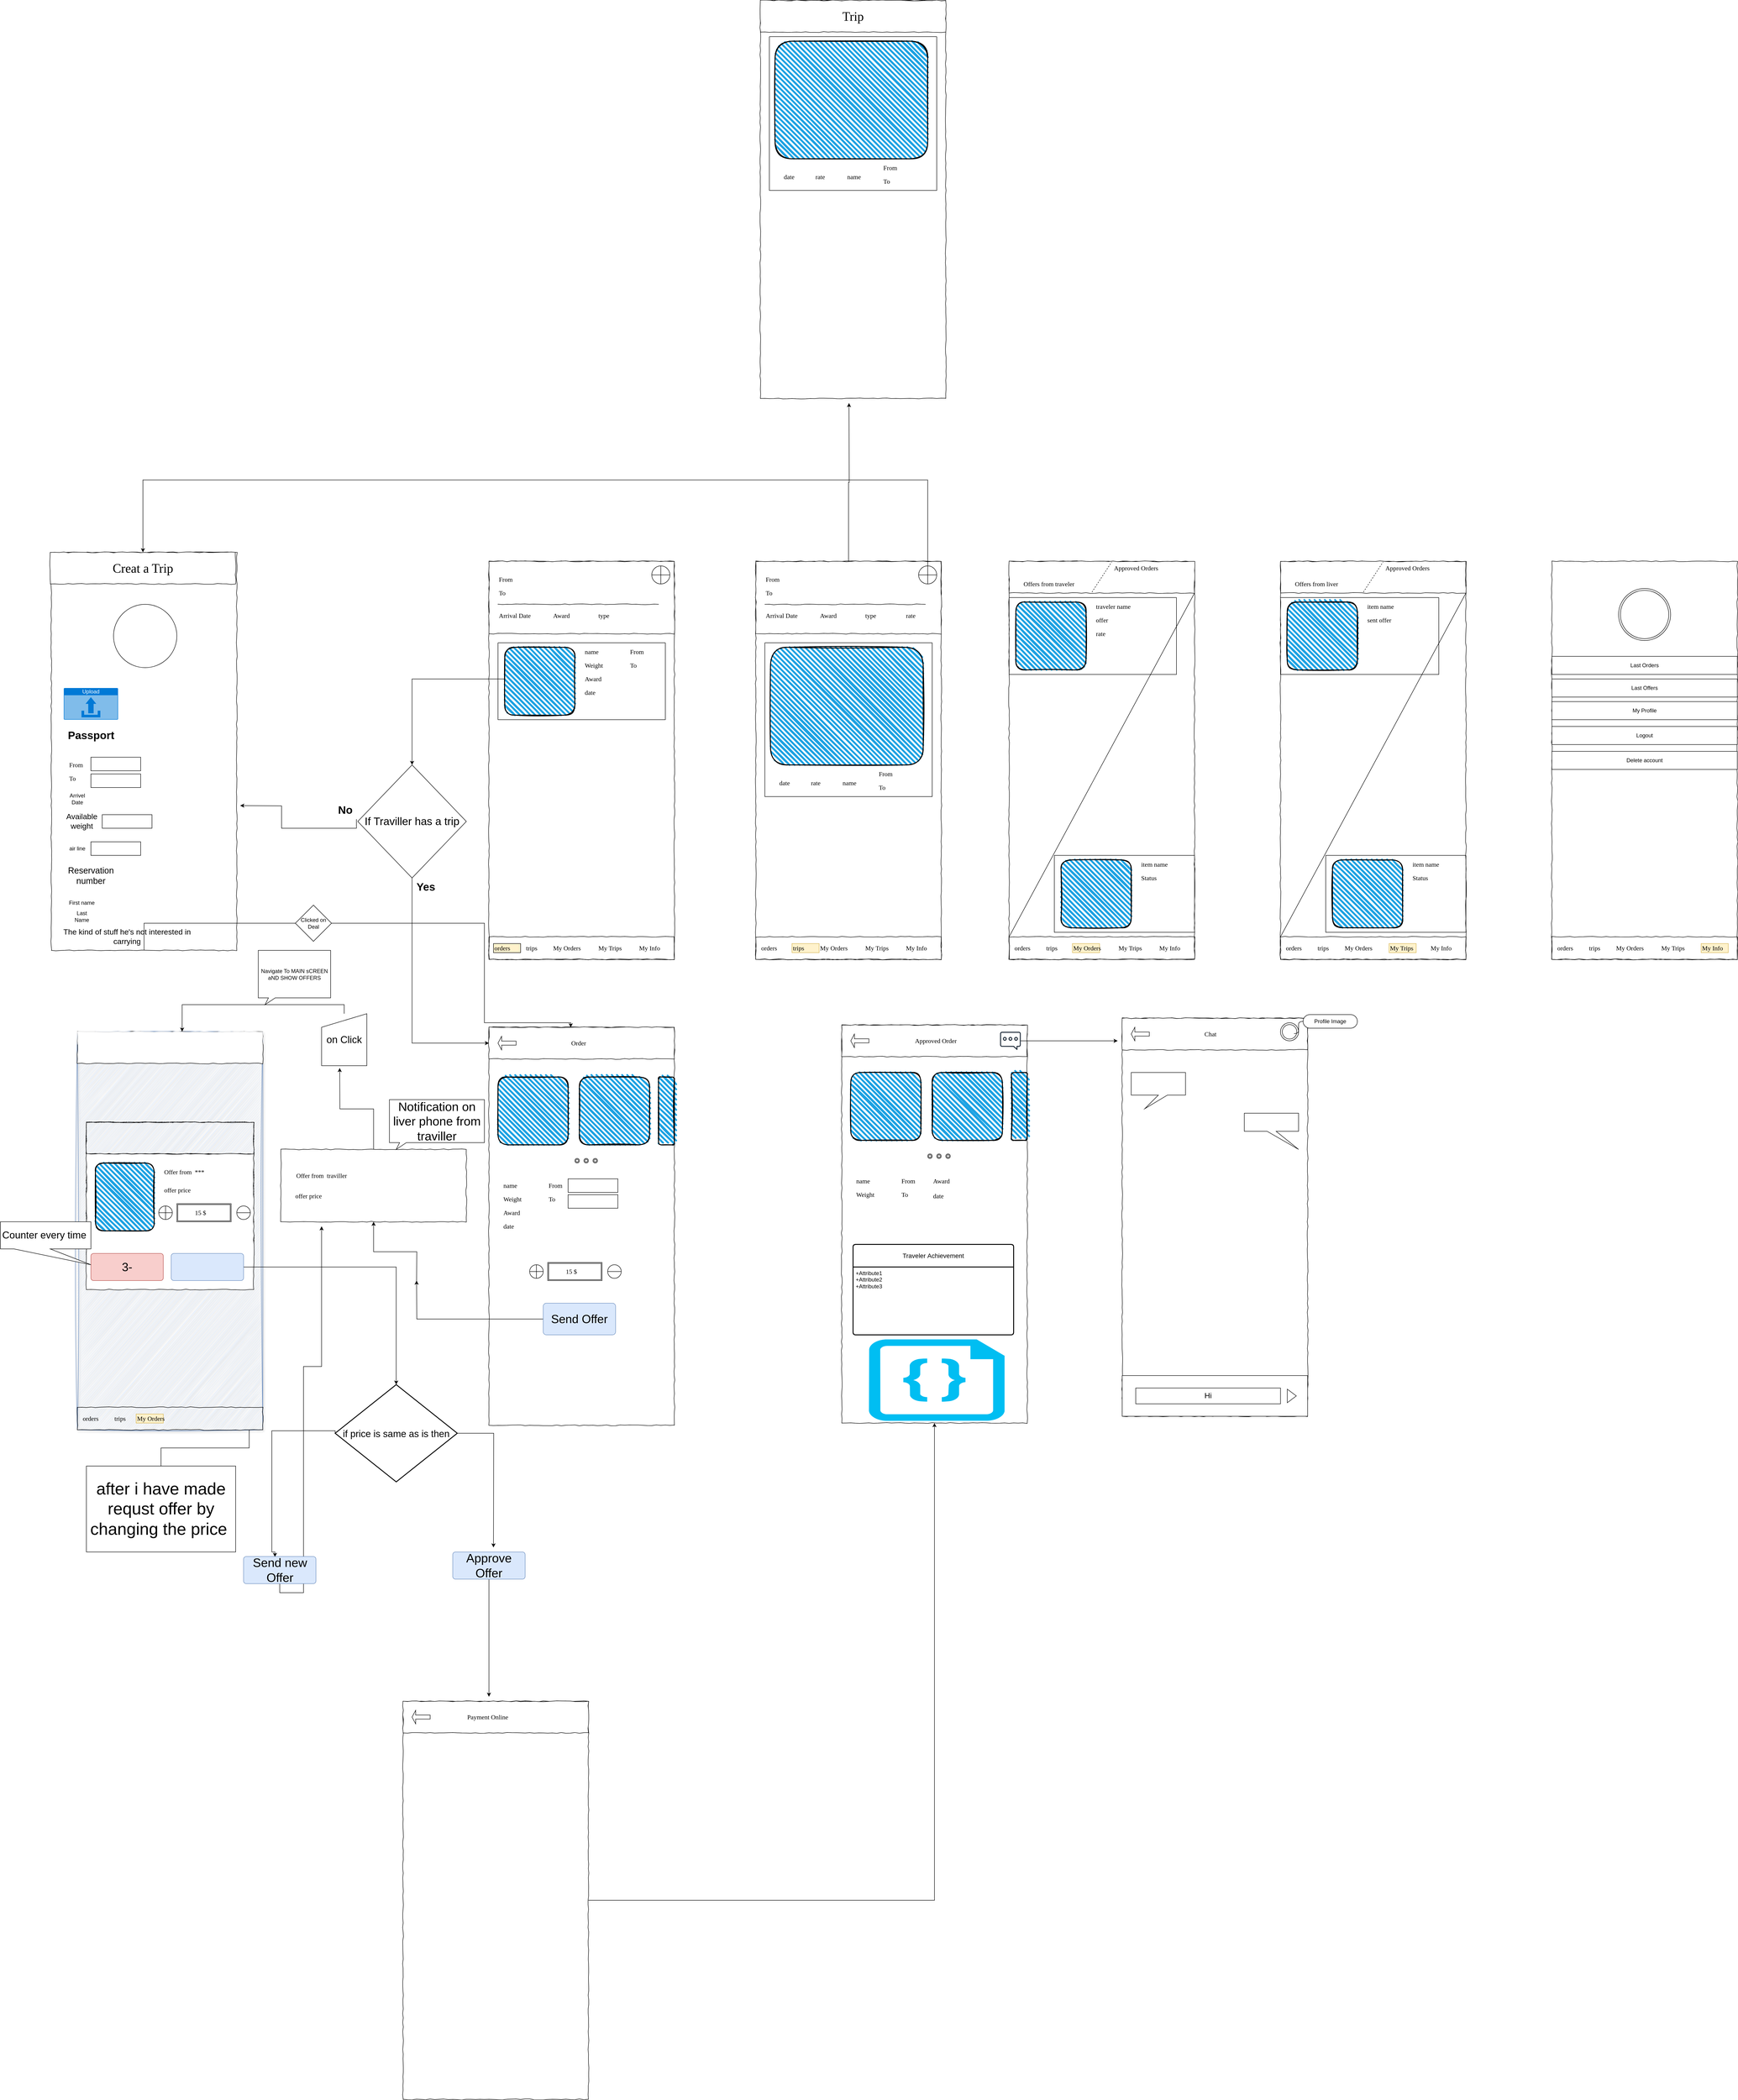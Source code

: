 <mxfile version="23.1.5" type="github">
  <diagram name="Page-1" id="03018318-947c-dd8e-b7a3-06fadd420f32">
    <mxGraphModel dx="7936" dy="6680" grid="1" gridSize="10" guides="1" tooltips="1" connect="1" arrows="1" fold="1" page="1" pageScale="1" pageWidth="1100" pageHeight="850" background="#ffffff" math="0" shadow="0">
      <root>
        <mxCell id="0" />
        <mxCell id="1" parent="0" />
        <mxCell id="677b7b8949515195-1" value="" style="whiteSpace=wrap;html=1;rounded=0;shadow=0;labelBackgroundColor=none;strokeColor=#000000;strokeWidth=1;fillColor=none;fontFamily=Verdana;fontSize=12;fontColor=#000000;align=center;comic=1;" parent="1" vertex="1">
          <mxGeometry x="-1070" y="-1660" width="410" height="880" as="geometry" />
        </mxCell>
        <mxCell id="677b7b8949515195-2" value="" style="whiteSpace=wrap;html=1;rounded=0;shadow=0;labelBackgroundColor=none;strokeWidth=1;fontFamily=Verdana;fontSize=28;align=center;comic=1;" parent="1" vertex="1">
          <mxGeometry x="-1070" y="-1660" width="410" height="160" as="geometry" />
        </mxCell>
        <mxCell id="677b7b8949515195-10" value="" style="whiteSpace=wrap;html=1;rounded=0;shadow=0;labelBackgroundColor=none;strokeWidth=1;fillColor=none;fontFamily=Verdana;fontSize=12;align=center;comic=1;" parent="1" vertex="1">
          <mxGeometry x="-1070" y="-830" width="410" height="50" as="geometry" />
        </mxCell>
        <mxCell id="677b7b8949515195-11" value="orders" style="text;html=1;points=[];align=left;verticalAlign=top;spacingTop=-4;fontSize=14;fontFamily=Verdana;glass=0;fillColor=#fff2cc;strokeColor=default;gradientColor=none;" parent="1" vertex="1">
          <mxGeometry x="-1060" y="-815" width="60" height="20" as="geometry" />
        </mxCell>
        <mxCell id="677b7b8949515195-12" value="trips" style="text;html=1;points=[];align=left;verticalAlign=top;spacingTop=-4;fontSize=14;fontFamily=Verdana" parent="1" vertex="1">
          <mxGeometry x="-990" y="-815" width="60" height="20" as="geometry" />
        </mxCell>
        <mxCell id="677b7b8949515195-13" value="My Orders" style="text;html=1;points=[];align=left;verticalAlign=top;spacingTop=-4;fontSize=14;fontFamily=Verdana" parent="1" vertex="1">
          <mxGeometry x="-930" y="-815" width="60" height="20" as="geometry" />
        </mxCell>
        <mxCell id="677b7b8949515195-14" value="My Trips" style="text;html=1;points=[];align=left;verticalAlign=top;spacingTop=-4;fontSize=14;fontFamily=Verdana" parent="1" vertex="1">
          <mxGeometry x="-830" y="-815" width="60" height="20" as="geometry" />
        </mxCell>
        <mxCell id="7J0OFaZJxiVTn2UEDyg7-8" value="My Info" style="text;html=1;points=[];align=left;verticalAlign=top;spacingTop=-4;fontSize=14;fontFamily=Verdana" vertex="1" parent="1">
          <mxGeometry x="-740" y="-815" width="60" height="20" as="geometry" />
        </mxCell>
        <mxCell id="7J0OFaZJxiVTn2UEDyg7-19" value="" style="shape=orEllipse;perimeter=ellipsePerimeter;whiteSpace=wrap;html=1;backgroundOutline=1;" vertex="1" parent="1">
          <mxGeometry x="-710" y="-1650" width="40" height="40" as="geometry" />
        </mxCell>
        <mxCell id="7J0OFaZJxiVTn2UEDyg7-20" value="From" style="text;html=1;points=[];align=left;verticalAlign=top;spacingTop=-4;fontSize=14;fontFamily=Verdana" vertex="1" parent="1">
          <mxGeometry x="-1050" y="-1630" width="60" height="20" as="geometry" />
        </mxCell>
        <mxCell id="7J0OFaZJxiVTn2UEDyg7-21" value="To" style="text;html=1;points=[];align=left;verticalAlign=top;spacingTop=-4;fontSize=14;fontFamily=Verdana" vertex="1" parent="1">
          <mxGeometry x="-1050" y="-1600" width="60" height="20" as="geometry" />
        </mxCell>
        <mxCell id="7J0OFaZJxiVTn2UEDyg7-22" value="" style="line;strokeWidth=1;html=1;rounded=0;shadow=0;labelBackgroundColor=none;fillColor=none;fontFamily=Verdana;fontSize=14;fontColor=#000000;align=center;comic=1;" vertex="1" parent="1">
          <mxGeometry x="-1050" y="-1570" width="355" height="10" as="geometry" />
        </mxCell>
        <mxCell id="7J0OFaZJxiVTn2UEDyg7-23" value="Arrival Date" style="text;html=1;points=[];align=left;verticalAlign=top;spacingTop=-4;fontSize=14;fontFamily=Verdana" vertex="1" parent="1">
          <mxGeometry x="-1050" y="-1550" width="60" height="20" as="geometry" />
        </mxCell>
        <mxCell id="7J0OFaZJxiVTn2UEDyg7-24" value="Award" style="text;html=1;points=[];align=left;verticalAlign=top;spacingTop=-4;fontSize=14;fontFamily=Verdana" vertex="1" parent="1">
          <mxGeometry x="-930" y="-1550" width="60" height="20" as="geometry" />
        </mxCell>
        <mxCell id="7J0OFaZJxiVTn2UEDyg7-26" value="type" style="text;html=1;points=[];align=left;verticalAlign=top;spacingTop=-4;fontSize=14;fontFamily=Verdana" vertex="1" parent="1">
          <mxGeometry x="-830" y="-1550" width="60" height="20" as="geometry" />
        </mxCell>
        <mxCell id="7J0OFaZJxiVTn2UEDyg7-176" style="edgeStyle=orthogonalEdgeStyle;rounded=0;orthogonalLoop=1;jettySize=auto;html=1;exitX=0;exitY=0.5;exitDx=0;exitDy=0;" edge="1" parent="1" source="7J0OFaZJxiVTn2UEDyg7-302" target="7J0OFaZJxiVTn2UEDyg7-159">
          <mxGeometry relative="1" as="geometry">
            <Array as="points">
              <mxPoint x="-1240" y="-595" />
            </Array>
          </mxGeometry>
        </mxCell>
        <mxCell id="7J0OFaZJxiVTn2UEDyg7-28" value="" style="swimlane;startSize=0;" vertex="1" parent="1">
          <mxGeometry x="-1050" y="-1480" width="370" height="170" as="geometry" />
        </mxCell>
        <mxCell id="7J0OFaZJxiVTn2UEDyg7-31" value="Weight" style="text;html=1;points=[];align=left;verticalAlign=top;spacingTop=-4;fontSize=14;fontFamily=Verdana" vertex="1" parent="7J0OFaZJxiVTn2UEDyg7-28">
          <mxGeometry x="190" y="40" width="60" height="20" as="geometry" />
        </mxCell>
        <mxCell id="7J0OFaZJxiVTn2UEDyg7-34" value="Award" style="text;html=1;points=[];align=left;verticalAlign=top;spacingTop=-4;fontSize=14;fontFamily=Verdana" vertex="1" parent="7J0OFaZJxiVTn2UEDyg7-28">
          <mxGeometry x="190" y="70" width="60" height="20" as="geometry" />
        </mxCell>
        <mxCell id="7J0OFaZJxiVTn2UEDyg7-36" value="date" style="text;html=1;points=[];align=left;verticalAlign=top;spacingTop=-4;fontSize=14;fontFamily=Verdana" vertex="1" parent="7J0OFaZJxiVTn2UEDyg7-28">
          <mxGeometry x="190" y="100" width="60" height="20" as="geometry" />
        </mxCell>
        <mxCell id="7J0OFaZJxiVTn2UEDyg7-63" value="From" style="text;html=1;points=[];align=left;verticalAlign=top;spacingTop=-4;fontSize=14;fontFamily=Verdana" vertex="1" parent="7J0OFaZJxiVTn2UEDyg7-28">
          <mxGeometry x="290" y="10" width="60" height="20" as="geometry" />
        </mxCell>
        <mxCell id="7J0OFaZJxiVTn2UEDyg7-64" value="To" style="text;html=1;points=[];align=left;verticalAlign=top;spacingTop=-4;fontSize=14;fontFamily=Verdana" vertex="1" parent="7J0OFaZJxiVTn2UEDyg7-28">
          <mxGeometry x="290" y="40" width="60" height="20" as="geometry" />
        </mxCell>
        <mxCell id="7J0OFaZJxiVTn2UEDyg7-29" value="" style="rounded=1;whiteSpace=wrap;html=1;strokeWidth=2;fillWeight=4;hachureGap=8;hachureAngle=45;fillColor=#1ba1e2;sketch=1;" vertex="1" parent="1">
          <mxGeometry x="-1035" y="-1470" width="155" height="150" as="geometry" />
        </mxCell>
        <mxCell id="7J0OFaZJxiVTn2UEDyg7-30" value="name" style="text;html=1;points=[];align=left;verticalAlign=top;spacingTop=-4;fontSize=14;fontFamily=Verdana" vertex="1" parent="1">
          <mxGeometry x="-860" y="-1470" width="60" height="20" as="geometry" />
        </mxCell>
        <mxCell id="7J0OFaZJxiVTn2UEDyg7-38" value="" style="whiteSpace=wrap;html=1;rounded=0;shadow=0;labelBackgroundColor=none;strokeColor=#000000;strokeWidth=1;fillColor=none;fontFamily=Verdana;fontSize=12;fontColor=#000000;align=center;comic=1;" vertex="1" parent="1">
          <mxGeometry x="-480" y="-1660" width="410" height="880" as="geometry" />
        </mxCell>
        <mxCell id="7J0OFaZJxiVTn2UEDyg7-291" style="edgeStyle=orthogonalEdgeStyle;rounded=0;orthogonalLoop=1;jettySize=auto;html=1;exitX=0.5;exitY=0;exitDx=0;exitDy=0;" edge="1" parent="1" source="7J0OFaZJxiVTn2UEDyg7-39">
          <mxGeometry relative="1" as="geometry">
            <mxPoint x="-274" y="-2010" as="targetPoint" />
          </mxGeometry>
        </mxCell>
        <mxCell id="7J0OFaZJxiVTn2UEDyg7-39" value="" style="whiteSpace=wrap;html=1;rounded=0;shadow=0;labelBackgroundColor=none;strokeWidth=1;fontFamily=Verdana;fontSize=28;align=center;comic=1;" vertex="1" parent="1">
          <mxGeometry x="-480" y="-1660" width="410" height="160" as="geometry" />
        </mxCell>
        <mxCell id="7J0OFaZJxiVTn2UEDyg7-40" value="" style="whiteSpace=wrap;html=1;rounded=0;shadow=0;labelBackgroundColor=none;strokeWidth=1;fillColor=none;fontFamily=Verdana;fontSize=12;align=center;comic=1;" vertex="1" parent="1">
          <mxGeometry x="-480" y="-830" width="410" height="50" as="geometry" />
        </mxCell>
        <mxCell id="7J0OFaZJxiVTn2UEDyg7-41" value="orders" style="text;html=1;points=[];align=left;verticalAlign=top;spacingTop=-4;fontSize=14;fontFamily=Verdana;glass=0;" vertex="1" parent="1">
          <mxGeometry x="-470" y="-815" width="60" height="20" as="geometry" />
        </mxCell>
        <mxCell id="7J0OFaZJxiVTn2UEDyg7-42" value="trips" style="text;html=1;points=[];align=left;verticalAlign=top;spacingTop=-4;fontSize=14;fontFamily=Verdana;fillColor=#fff2cc;strokeColor=#d6b656;" vertex="1" parent="1">
          <mxGeometry x="-400" y="-815" width="60" height="20" as="geometry" />
        </mxCell>
        <mxCell id="7J0OFaZJxiVTn2UEDyg7-43" value="My Orders" style="text;html=1;points=[];align=left;verticalAlign=top;spacingTop=-4;fontSize=14;fontFamily=Verdana" vertex="1" parent="1">
          <mxGeometry x="-340" y="-815" width="60" height="20" as="geometry" />
        </mxCell>
        <mxCell id="7J0OFaZJxiVTn2UEDyg7-44" value="My Trips" style="text;html=1;points=[];align=left;verticalAlign=top;spacingTop=-4;fontSize=14;fontFamily=Verdana" vertex="1" parent="1">
          <mxGeometry x="-240" y="-815" width="60" height="20" as="geometry" />
        </mxCell>
        <mxCell id="7J0OFaZJxiVTn2UEDyg7-45" value="My Info" style="text;html=1;points=[];align=left;verticalAlign=top;spacingTop=-4;fontSize=14;fontFamily=Verdana" vertex="1" parent="1">
          <mxGeometry x="-150" y="-815" width="60" height="20" as="geometry" />
        </mxCell>
        <mxCell id="7J0OFaZJxiVTn2UEDyg7-339" style="edgeStyle=orthogonalEdgeStyle;rounded=0;orthogonalLoop=1;jettySize=auto;html=1;exitX=0.5;exitY=0;exitDx=0;exitDy=0;entryX=0.5;entryY=0;entryDx=0;entryDy=0;" edge="1" parent="1" source="7J0OFaZJxiVTn2UEDyg7-46" target="7J0OFaZJxiVTn2UEDyg7-307">
          <mxGeometry relative="1" as="geometry">
            <Array as="points">
              <mxPoint x="-100" y="-1840" />
              <mxPoint x="-1835" y="-1840" />
            </Array>
          </mxGeometry>
        </mxCell>
        <mxCell id="7J0OFaZJxiVTn2UEDyg7-46" value="" style="shape=orEllipse;perimeter=ellipsePerimeter;whiteSpace=wrap;html=1;backgroundOutline=1;" vertex="1" parent="1">
          <mxGeometry x="-120" y="-1650" width="40" height="40" as="geometry" />
        </mxCell>
        <mxCell id="7J0OFaZJxiVTn2UEDyg7-47" value="From" style="text;html=1;points=[];align=left;verticalAlign=top;spacingTop=-4;fontSize=14;fontFamily=Verdana" vertex="1" parent="1">
          <mxGeometry x="-460" y="-1630" width="60" height="20" as="geometry" />
        </mxCell>
        <mxCell id="7J0OFaZJxiVTn2UEDyg7-48" value="To" style="text;html=1;points=[];align=left;verticalAlign=top;spacingTop=-4;fontSize=14;fontFamily=Verdana" vertex="1" parent="1">
          <mxGeometry x="-460" y="-1600" width="60" height="20" as="geometry" />
        </mxCell>
        <mxCell id="7J0OFaZJxiVTn2UEDyg7-49" value="" style="line;strokeWidth=1;html=1;rounded=0;shadow=0;labelBackgroundColor=none;fillColor=none;fontFamily=Verdana;fontSize=14;fontColor=#000000;align=center;comic=1;" vertex="1" parent="1">
          <mxGeometry x="-460" y="-1570" width="355" height="10" as="geometry" />
        </mxCell>
        <mxCell id="7J0OFaZJxiVTn2UEDyg7-50" value="Arrival Date" style="text;html=1;points=[];align=left;verticalAlign=top;spacingTop=-4;fontSize=14;fontFamily=Verdana" vertex="1" parent="1">
          <mxGeometry x="-460" y="-1550" width="60" height="20" as="geometry" />
        </mxCell>
        <mxCell id="7J0OFaZJxiVTn2UEDyg7-51" value="Award" style="text;html=1;points=[];align=left;verticalAlign=top;spacingTop=-4;fontSize=14;fontFamily=Verdana" vertex="1" parent="1">
          <mxGeometry x="-340" y="-1550" width="60" height="20" as="geometry" />
        </mxCell>
        <mxCell id="7J0OFaZJxiVTn2UEDyg7-52" value="type" style="text;html=1;points=[];align=left;verticalAlign=top;spacingTop=-4;fontSize=14;fontFamily=Verdana" vertex="1" parent="1">
          <mxGeometry x="-240" y="-1550" width="60" height="20" as="geometry" />
        </mxCell>
        <mxCell id="7J0OFaZJxiVTn2UEDyg7-53" value="rate" style="text;html=1;points=[];align=left;verticalAlign=top;spacingTop=-4;fontSize=14;fontFamily=Verdana" vertex="1" parent="1">
          <mxGeometry x="-150" y="-1550" width="60" height="20" as="geometry" />
        </mxCell>
        <mxCell id="7J0OFaZJxiVTn2UEDyg7-54" value="" style="swimlane;startSize=0;" vertex="1" parent="1">
          <mxGeometry x="-460" y="-1480" width="370" height="340" as="geometry" />
        </mxCell>
        <mxCell id="7J0OFaZJxiVTn2UEDyg7-57" value="date" style="text;html=1;points=[];align=left;verticalAlign=top;spacingTop=-4;fontSize=14;fontFamily=Verdana" vertex="1" parent="7J0OFaZJxiVTn2UEDyg7-54">
          <mxGeometry x="30" y="300" width="60" height="20" as="geometry" />
        </mxCell>
        <mxCell id="7J0OFaZJxiVTn2UEDyg7-59" value="name" style="text;html=1;points=[];align=left;verticalAlign=top;spacingTop=-4;fontSize=14;fontFamily=Verdana" vertex="1" parent="7J0OFaZJxiVTn2UEDyg7-54">
          <mxGeometry x="170" y="300" width="60" height="20" as="geometry" />
        </mxCell>
        <mxCell id="7J0OFaZJxiVTn2UEDyg7-62" value="rate" style="text;html=1;points=[];align=left;verticalAlign=top;spacingTop=-4;fontSize=14;fontFamily=Verdana" vertex="1" parent="7J0OFaZJxiVTn2UEDyg7-54">
          <mxGeometry x="100" y="300" width="60" height="20" as="geometry" />
        </mxCell>
        <mxCell id="7J0OFaZJxiVTn2UEDyg7-65" value="From" style="text;html=1;points=[];align=left;verticalAlign=top;spacingTop=-4;fontSize=14;fontFamily=Verdana" vertex="1" parent="7J0OFaZJxiVTn2UEDyg7-54">
          <mxGeometry x="250" y="280" width="60" height="20" as="geometry" />
        </mxCell>
        <mxCell id="7J0OFaZJxiVTn2UEDyg7-66" value="To" style="text;html=1;points=[];align=left;verticalAlign=top;spacingTop=-4;fontSize=14;fontFamily=Verdana" vertex="1" parent="7J0OFaZJxiVTn2UEDyg7-54">
          <mxGeometry x="250" y="310" width="60" height="20" as="geometry" />
        </mxCell>
        <mxCell id="7J0OFaZJxiVTn2UEDyg7-58" value="" style="rounded=1;whiteSpace=wrap;html=1;strokeWidth=2;fillWeight=4;hachureGap=8;hachureAngle=45;fillColor=#1ba1e2;sketch=1;" vertex="1" parent="1">
          <mxGeometry x="-447.5" y="-1470" width="337.5" height="260" as="geometry" />
        </mxCell>
        <mxCell id="7J0OFaZJxiVTn2UEDyg7-67" value="" style="whiteSpace=wrap;html=1;rounded=0;shadow=0;labelBackgroundColor=none;strokeColor=#000000;strokeWidth=1;fillColor=none;fontFamily=Verdana;fontSize=12;fontColor=#000000;align=center;comic=1;" vertex="1" parent="1">
          <mxGeometry x="80" y="-1660" width="410" height="880" as="geometry" />
        </mxCell>
        <mxCell id="7J0OFaZJxiVTn2UEDyg7-68" value="" style="whiteSpace=wrap;html=1;rounded=0;shadow=0;labelBackgroundColor=none;strokeWidth=1;fontFamily=Verdana;fontSize=28;align=center;comic=1;" vertex="1" parent="1">
          <mxGeometry x="80" y="-1660" width="410" height="70" as="geometry" />
        </mxCell>
        <mxCell id="7J0OFaZJxiVTn2UEDyg7-69" value="" style="whiteSpace=wrap;html=1;rounded=0;shadow=0;labelBackgroundColor=none;strokeWidth=1;fillColor=none;fontFamily=Verdana;fontSize=12;align=center;comic=1;" vertex="1" parent="1">
          <mxGeometry x="80" y="-830" width="410" height="50" as="geometry" />
        </mxCell>
        <mxCell id="7J0OFaZJxiVTn2UEDyg7-70" value="orders" style="text;html=1;points=[];align=left;verticalAlign=top;spacingTop=-4;fontSize=14;fontFamily=Verdana;glass=0;" vertex="1" parent="1">
          <mxGeometry x="90" y="-815" width="60" height="20" as="geometry" />
        </mxCell>
        <mxCell id="7J0OFaZJxiVTn2UEDyg7-71" value="trips" style="text;html=1;points=[];align=left;verticalAlign=top;spacingTop=-4;fontSize=14;fontFamily=Verdana;" vertex="1" parent="1">
          <mxGeometry x="160" y="-815" width="60" height="20" as="geometry" />
        </mxCell>
        <mxCell id="7J0OFaZJxiVTn2UEDyg7-72" value="My Orders" style="text;html=1;points=[];align=left;verticalAlign=top;spacingTop=-4;fontSize=14;fontFamily=Verdana;fillColor=#fff2cc;strokeColor=#d6b656;" vertex="1" parent="1">
          <mxGeometry x="220" y="-815" width="60" height="20" as="geometry" />
        </mxCell>
        <mxCell id="7J0OFaZJxiVTn2UEDyg7-73" value="My Trips" style="text;html=1;points=[];align=left;verticalAlign=top;spacingTop=-4;fontSize=14;fontFamily=Verdana" vertex="1" parent="1">
          <mxGeometry x="320" y="-815" width="60" height="20" as="geometry" />
        </mxCell>
        <mxCell id="7J0OFaZJxiVTn2UEDyg7-74" value="My Info" style="text;html=1;points=[];align=left;verticalAlign=top;spacingTop=-4;fontSize=14;fontFamily=Verdana" vertex="1" parent="1">
          <mxGeometry x="410" y="-815" width="60" height="20" as="geometry" />
        </mxCell>
        <mxCell id="7J0OFaZJxiVTn2UEDyg7-76" value="Offers&amp;nbsp;from traveler" style="text;html=1;points=[];align=left;verticalAlign=top;spacingTop=-4;fontSize=14;fontFamily=Verdana" vertex="1" parent="1">
          <mxGeometry x="110" y="-1620" width="60" height="20" as="geometry" />
        </mxCell>
        <mxCell id="7J0OFaZJxiVTn2UEDyg7-77" value="Approved Orders" style="text;html=1;points=[];align=left;verticalAlign=top;spacingTop=-4;fontSize=14;fontFamily=Verdana" vertex="1" parent="1">
          <mxGeometry x="310" y="-1655" width="60" height="20" as="geometry" />
        </mxCell>
        <mxCell id="7J0OFaZJxiVTn2UEDyg7-91" value="" style="endArrow=none;dashed=1;html=1;rounded=0;exitX=0.447;exitY=0.971;exitDx=0;exitDy=0;exitPerimeter=0;entryX=0.553;entryY=0.019;entryDx=0;entryDy=0;entryPerimeter=0;" edge="1" parent="1" source="7J0OFaZJxiVTn2UEDyg7-68" target="7J0OFaZJxiVTn2UEDyg7-68">
          <mxGeometry width="50" height="50" relative="1" as="geometry">
            <mxPoint x="140" y="-1600" as="sourcePoint" />
            <mxPoint x="410" y="-1656.842" as="targetPoint" />
          </mxGeometry>
        </mxCell>
        <mxCell id="7J0OFaZJxiVTn2UEDyg7-98" value="" style="endArrow=none;html=1;rounded=0;entryX=0;entryY=0;entryDx=0;entryDy=0;exitX=1;exitY=1;exitDx=0;exitDy=0;" edge="1" parent="1" source="7J0OFaZJxiVTn2UEDyg7-68" target="7J0OFaZJxiVTn2UEDyg7-69">
          <mxGeometry width="50" height="50" relative="1" as="geometry">
            <mxPoint x="280" y="-1070" as="sourcePoint" />
            <mxPoint x="330" y="-1120" as="targetPoint" />
          </mxGeometry>
        </mxCell>
        <mxCell id="7J0OFaZJxiVTn2UEDyg7-99" value="" style="swimlane;startSize=0;" vertex="1" parent="1">
          <mxGeometry x="80" y="-1580" width="370" height="170" as="geometry" />
        </mxCell>
        <mxCell id="7J0OFaZJxiVTn2UEDyg7-100" value="offer" style="text;html=1;points=[];align=left;verticalAlign=top;spacingTop=-4;fontSize=14;fontFamily=Verdana" vertex="1" parent="7J0OFaZJxiVTn2UEDyg7-99">
          <mxGeometry x="190" y="40" width="60" height="20" as="geometry" />
        </mxCell>
        <mxCell id="7J0OFaZJxiVTn2UEDyg7-103" value="rate" style="text;html=1;points=[];align=left;verticalAlign=top;spacingTop=-4;fontSize=14;fontFamily=Verdana" vertex="1" parent="7J0OFaZJxiVTn2UEDyg7-99">
          <mxGeometry x="190" y="70" width="60" height="20" as="geometry" />
        </mxCell>
        <mxCell id="7J0OFaZJxiVTn2UEDyg7-105" value="" style="rounded=1;whiteSpace=wrap;html=1;strokeWidth=2;fillWeight=4;hachureGap=8;hachureAngle=45;fillColor=#1ba1e2;sketch=1;" vertex="1" parent="1">
          <mxGeometry x="95" y="-1570" width="155" height="150" as="geometry" />
        </mxCell>
        <mxCell id="7J0OFaZJxiVTn2UEDyg7-106" value="traveler name" style="text;html=1;points=[];align=left;verticalAlign=top;spacingTop=-4;fontSize=14;fontFamily=Verdana" vertex="1" parent="1">
          <mxGeometry x="270" y="-1570" width="60" height="20" as="geometry" />
        </mxCell>
        <mxCell id="7J0OFaZJxiVTn2UEDyg7-107" value="" style="swimlane;startSize=0;" vertex="1" parent="1">
          <mxGeometry x="180" y="-1010" width="310" height="170" as="geometry" />
        </mxCell>
        <mxCell id="7J0OFaZJxiVTn2UEDyg7-108" value="Status" style="text;html=1;points=[];align=left;verticalAlign=top;spacingTop=-4;fontSize=14;fontFamily=Verdana" vertex="1" parent="7J0OFaZJxiVTn2UEDyg7-107">
          <mxGeometry x="190" y="40" width="60" height="20" as="geometry" />
        </mxCell>
        <mxCell id="7J0OFaZJxiVTn2UEDyg7-110" value="" style="rounded=1;whiteSpace=wrap;html=1;strokeWidth=2;fillWeight=4;hachureGap=8;hachureAngle=45;fillColor=#1ba1e2;sketch=1;" vertex="1" parent="1">
          <mxGeometry x="195" y="-1000" width="155" height="150" as="geometry" />
        </mxCell>
        <mxCell id="7J0OFaZJxiVTn2UEDyg7-111" value="item name" style="text;html=1;points=[];align=left;verticalAlign=top;spacingTop=-4;fontSize=14;fontFamily=Verdana" vertex="1" parent="1">
          <mxGeometry x="370" y="-1000" width="60" height="20" as="geometry" />
        </mxCell>
        <mxCell id="7J0OFaZJxiVTn2UEDyg7-112" value="" style="whiteSpace=wrap;html=1;rounded=0;shadow=0;labelBackgroundColor=none;strokeColor=#000000;strokeWidth=1;fillColor=none;fontFamily=Verdana;fontSize=12;fontColor=#000000;align=center;comic=1;" vertex="1" parent="1">
          <mxGeometry x="680" y="-1660" width="410" height="880" as="geometry" />
        </mxCell>
        <mxCell id="7J0OFaZJxiVTn2UEDyg7-113" value="" style="whiteSpace=wrap;html=1;rounded=0;shadow=0;labelBackgroundColor=none;strokeWidth=1;fontFamily=Verdana;fontSize=28;align=center;comic=1;" vertex="1" parent="1">
          <mxGeometry x="680" y="-1660" width="410" height="70" as="geometry" />
        </mxCell>
        <mxCell id="7J0OFaZJxiVTn2UEDyg7-114" value="" style="whiteSpace=wrap;html=1;rounded=0;shadow=0;labelBackgroundColor=none;strokeWidth=1;fillColor=none;fontFamily=Verdana;fontSize=12;align=center;comic=1;" vertex="1" parent="1">
          <mxGeometry x="680" y="-830" width="410" height="50" as="geometry" />
        </mxCell>
        <mxCell id="7J0OFaZJxiVTn2UEDyg7-115" value="orders" style="text;html=1;points=[];align=left;verticalAlign=top;spacingTop=-4;fontSize=14;fontFamily=Verdana;glass=0;" vertex="1" parent="1">
          <mxGeometry x="690" y="-815" width="60" height="20" as="geometry" />
        </mxCell>
        <mxCell id="7J0OFaZJxiVTn2UEDyg7-116" value="trips" style="text;html=1;points=[];align=left;verticalAlign=top;spacingTop=-4;fontSize=14;fontFamily=Verdana;" vertex="1" parent="1">
          <mxGeometry x="760" y="-815" width="60" height="20" as="geometry" />
        </mxCell>
        <mxCell id="7J0OFaZJxiVTn2UEDyg7-117" value="My Orders" style="text;html=1;points=[];align=left;verticalAlign=top;spacingTop=-4;fontSize=14;fontFamily=Verdana;" vertex="1" parent="1">
          <mxGeometry x="820" y="-815" width="60" height="20" as="geometry" />
        </mxCell>
        <mxCell id="7J0OFaZJxiVTn2UEDyg7-118" value="My Trips" style="text;html=1;points=[];align=left;verticalAlign=top;spacingTop=-4;fontSize=14;fontFamily=Verdana;fillColor=#fff2cc;strokeColor=#d6b656;" vertex="1" parent="1">
          <mxGeometry x="920" y="-815" width="60" height="20" as="geometry" />
        </mxCell>
        <mxCell id="7J0OFaZJxiVTn2UEDyg7-119" value="My Info" style="text;html=1;points=[];align=left;verticalAlign=top;spacingTop=-4;fontSize=14;fontFamily=Verdana" vertex="1" parent="1">
          <mxGeometry x="1010" y="-815" width="60" height="20" as="geometry" />
        </mxCell>
        <mxCell id="7J0OFaZJxiVTn2UEDyg7-120" value="Offers&amp;nbsp;from liver" style="text;html=1;points=[];align=left;verticalAlign=top;spacingTop=-4;fontSize=14;fontFamily=Verdana" vertex="1" parent="1">
          <mxGeometry x="710" y="-1620" width="60" height="20" as="geometry" />
        </mxCell>
        <mxCell id="7J0OFaZJxiVTn2UEDyg7-121" value="Approved Orders" style="text;html=1;points=[];align=left;verticalAlign=top;spacingTop=-4;fontSize=14;fontFamily=Verdana" vertex="1" parent="1">
          <mxGeometry x="910" y="-1655" width="60" height="20" as="geometry" />
        </mxCell>
        <mxCell id="7J0OFaZJxiVTn2UEDyg7-122" value="" style="endArrow=none;dashed=1;html=1;rounded=0;exitX=0.447;exitY=0.971;exitDx=0;exitDy=0;exitPerimeter=0;entryX=0.553;entryY=0.019;entryDx=0;entryDy=0;entryPerimeter=0;" edge="1" parent="1" source="7J0OFaZJxiVTn2UEDyg7-113" target="7J0OFaZJxiVTn2UEDyg7-113">
          <mxGeometry width="50" height="50" relative="1" as="geometry">
            <mxPoint x="740" y="-1600" as="sourcePoint" />
            <mxPoint x="1010" y="-1656.842" as="targetPoint" />
          </mxGeometry>
        </mxCell>
        <mxCell id="7J0OFaZJxiVTn2UEDyg7-123" value="" style="endArrow=none;html=1;rounded=0;entryX=0;entryY=0;entryDx=0;entryDy=0;exitX=1;exitY=1;exitDx=0;exitDy=0;" edge="1" parent="1" source="7J0OFaZJxiVTn2UEDyg7-113" target="7J0OFaZJxiVTn2UEDyg7-114">
          <mxGeometry width="50" height="50" relative="1" as="geometry">
            <mxPoint x="880" y="-1070" as="sourcePoint" />
            <mxPoint x="930" y="-1120" as="targetPoint" />
          </mxGeometry>
        </mxCell>
        <mxCell id="7J0OFaZJxiVTn2UEDyg7-124" value="" style="swimlane;startSize=0;" vertex="1" parent="1">
          <mxGeometry x="680" y="-1580" width="350" height="170" as="geometry" />
        </mxCell>
        <mxCell id="7J0OFaZJxiVTn2UEDyg7-125" value="sent offer" style="text;html=1;points=[];align=left;verticalAlign=top;spacingTop=-4;fontSize=14;fontFamily=Verdana" vertex="1" parent="7J0OFaZJxiVTn2UEDyg7-124">
          <mxGeometry x="190" y="40" width="60" height="20" as="geometry" />
        </mxCell>
        <mxCell id="7J0OFaZJxiVTn2UEDyg7-127" value="" style="rounded=1;whiteSpace=wrap;html=1;strokeWidth=2;fillWeight=4;hachureGap=8;hachureAngle=45;fillColor=#1ba1e2;sketch=1;" vertex="1" parent="1">
          <mxGeometry x="695" y="-1570" width="155" height="150" as="geometry" />
        </mxCell>
        <mxCell id="7J0OFaZJxiVTn2UEDyg7-128" value="item&amp;nbsp;name" style="text;html=1;points=[];align=left;verticalAlign=top;spacingTop=-4;fontSize=14;fontFamily=Verdana" vertex="1" parent="1">
          <mxGeometry x="870" y="-1570" width="60" height="20" as="geometry" />
        </mxCell>
        <mxCell id="7J0OFaZJxiVTn2UEDyg7-129" value="" style="swimlane;startSize=0;" vertex="1" parent="1">
          <mxGeometry x="780" y="-1010" width="310" height="170" as="geometry" />
        </mxCell>
        <mxCell id="7J0OFaZJxiVTn2UEDyg7-130" value="Status" style="text;html=1;points=[];align=left;verticalAlign=top;spacingTop=-4;fontSize=14;fontFamily=Verdana" vertex="1" parent="7J0OFaZJxiVTn2UEDyg7-129">
          <mxGeometry x="190" y="40" width="60" height="20" as="geometry" />
        </mxCell>
        <mxCell id="7J0OFaZJxiVTn2UEDyg7-131" value="" style="rounded=1;whiteSpace=wrap;html=1;strokeWidth=2;fillWeight=4;hachureGap=8;hachureAngle=45;fillColor=#1ba1e2;sketch=1;" vertex="1" parent="1">
          <mxGeometry x="795" y="-1000" width="155" height="150" as="geometry" />
        </mxCell>
        <mxCell id="7J0OFaZJxiVTn2UEDyg7-132" value="item name" style="text;html=1;points=[];align=left;verticalAlign=top;spacingTop=-4;fontSize=14;fontFamily=Verdana" vertex="1" parent="1">
          <mxGeometry x="970" y="-1000" width="60" height="20" as="geometry" />
        </mxCell>
        <mxCell id="7J0OFaZJxiVTn2UEDyg7-134" value="" style="whiteSpace=wrap;html=1;rounded=0;shadow=0;labelBackgroundColor=none;strokeColor=#000000;strokeWidth=1;fillColor=none;fontFamily=Verdana;fontSize=12;fontColor=#000000;align=center;comic=1;" vertex="1" parent="1">
          <mxGeometry x="1280" y="-1660" width="410" height="880" as="geometry" />
        </mxCell>
        <mxCell id="7J0OFaZJxiVTn2UEDyg7-136" value="" style="whiteSpace=wrap;html=1;rounded=0;shadow=0;labelBackgroundColor=none;strokeWidth=1;fillColor=none;fontFamily=Verdana;fontSize=12;align=center;comic=1;" vertex="1" parent="1">
          <mxGeometry x="1280" y="-830" width="410" height="50" as="geometry" />
        </mxCell>
        <mxCell id="7J0OFaZJxiVTn2UEDyg7-137" value="orders" style="text;html=1;points=[];align=left;verticalAlign=top;spacingTop=-4;fontSize=14;fontFamily=Verdana;glass=0;" vertex="1" parent="1">
          <mxGeometry x="1290" y="-815" width="60" height="20" as="geometry" />
        </mxCell>
        <mxCell id="7J0OFaZJxiVTn2UEDyg7-138" value="trips" style="text;html=1;points=[];align=left;verticalAlign=top;spacingTop=-4;fontSize=14;fontFamily=Verdana;" vertex="1" parent="1">
          <mxGeometry x="1360" y="-815" width="60" height="20" as="geometry" />
        </mxCell>
        <mxCell id="7J0OFaZJxiVTn2UEDyg7-139" value="My Orders" style="text;html=1;points=[];align=left;verticalAlign=top;spacingTop=-4;fontSize=14;fontFamily=Verdana;" vertex="1" parent="1">
          <mxGeometry x="1420" y="-815" width="60" height="20" as="geometry" />
        </mxCell>
        <mxCell id="7J0OFaZJxiVTn2UEDyg7-140" value="My Trips" style="text;html=1;points=[];align=left;verticalAlign=top;spacingTop=-4;fontSize=14;fontFamily=Verdana;" vertex="1" parent="1">
          <mxGeometry x="1520" y="-815" width="60" height="20" as="geometry" />
        </mxCell>
        <mxCell id="7J0OFaZJxiVTn2UEDyg7-141" value="My Info" style="text;html=1;points=[];align=left;verticalAlign=top;spacingTop=-4;fontSize=14;fontFamily=Verdana;fillColor=#fff2cc;strokeColor=#d6b656;" vertex="1" parent="1">
          <mxGeometry x="1610" y="-815" width="60" height="20" as="geometry" />
        </mxCell>
        <mxCell id="7J0OFaZJxiVTn2UEDyg7-155" value="Last Orders" style="whiteSpace=wrap;html=1;align=center;" vertex="1" parent="1">
          <mxGeometry x="1280" y="-1450" width="410" height="40" as="geometry" />
        </mxCell>
        <mxCell id="7J0OFaZJxiVTn2UEDyg7-156" value="Last Offers" style="whiteSpace=wrap;html=1;align=center;" vertex="1" parent="1">
          <mxGeometry x="1280" y="-1400" width="410" height="40" as="geometry" />
        </mxCell>
        <mxCell id="7J0OFaZJxiVTn2UEDyg7-157" value="My Profile" style="whiteSpace=wrap;html=1;align=center;" vertex="1" parent="1">
          <mxGeometry x="1280" y="-1350" width="410" height="40" as="geometry" />
        </mxCell>
        <mxCell id="7J0OFaZJxiVTn2UEDyg7-158" value="" style="whiteSpace=wrap;html=1;rounded=0;shadow=0;labelBackgroundColor=none;strokeColor=#000000;strokeWidth=1;fillColor=none;fontFamily=Verdana;fontSize=12;fontColor=#000000;align=center;comic=1;" vertex="1" parent="1">
          <mxGeometry x="-1070" y="-630" width="410" height="880" as="geometry" />
        </mxCell>
        <mxCell id="7J0OFaZJxiVTn2UEDyg7-159" value="" style="whiteSpace=wrap;html=1;rounded=0;shadow=0;labelBackgroundColor=none;strokeWidth=1;fontFamily=Verdana;fontSize=28;align=center;comic=1;" vertex="1" parent="1">
          <mxGeometry x="-1070" y="-630" width="410" height="70" as="geometry" />
        </mxCell>
        <mxCell id="7J0OFaZJxiVTn2UEDyg7-160" value="" style="shape=singleArrow;direction=west;whiteSpace=wrap;html=1;" vertex="1" parent="1">
          <mxGeometry x="-1050" y="-610" width="40" height="30" as="geometry" />
        </mxCell>
        <mxCell id="7J0OFaZJxiVTn2UEDyg7-161" value="Order" style="text;html=1;points=[];align=left;verticalAlign=top;spacingTop=-4;fontSize=14;fontFamily=Verdana" vertex="1" parent="1">
          <mxGeometry x="-890" y="-605" width="60" height="20" as="geometry" />
        </mxCell>
        <mxCell id="7J0OFaZJxiVTn2UEDyg7-162" value="" style="rounded=1;whiteSpace=wrap;html=1;strokeWidth=2;fillWeight=4;hachureGap=8;hachureAngle=45;fillColor=#1ba1e2;sketch=1;" vertex="1" parent="1">
          <mxGeometry x="-1050" y="-520" width="155" height="150" as="geometry" />
        </mxCell>
        <mxCell id="7J0OFaZJxiVTn2UEDyg7-163" value="" style="rounded=1;whiteSpace=wrap;html=1;strokeWidth=2;fillWeight=4;hachureGap=8;hachureAngle=45;fillColor=#1ba1e2;sketch=1;" vertex="1" parent="1">
          <mxGeometry x="-870" y="-520" width="155" height="150" as="geometry" />
        </mxCell>
        <mxCell id="7J0OFaZJxiVTn2UEDyg7-164" value="" style="rounded=1;whiteSpace=wrap;html=1;strokeWidth=2;fillWeight=4;hachureGap=8;hachureAngle=45;fillColor=#1ba1e2;sketch=1;" vertex="1" parent="1">
          <mxGeometry x="-695" y="-520" width="35" height="150" as="geometry" />
        </mxCell>
        <mxCell id="7J0OFaZJxiVTn2UEDyg7-172" value="" style="ellipse;shape=doubleEllipse;whiteSpace=wrap;html=1;aspect=fixed;" vertex="1" parent="1">
          <mxGeometry x="-880" y="-340" width="10" height="10" as="geometry" />
        </mxCell>
        <mxCell id="7J0OFaZJxiVTn2UEDyg7-173" value="" style="ellipse;shape=doubleEllipse;whiteSpace=wrap;html=1;aspect=fixed;" vertex="1" parent="1">
          <mxGeometry x="-860" y="-340" width="10" height="10" as="geometry" />
        </mxCell>
        <mxCell id="7J0OFaZJxiVTn2UEDyg7-174" value="" style="ellipse;shape=doubleEllipse;whiteSpace=wrap;html=1;aspect=fixed;" vertex="1" parent="1">
          <mxGeometry x="-840" y="-340" width="10" height="10" as="geometry" />
        </mxCell>
        <mxCell id="7J0OFaZJxiVTn2UEDyg7-177" value="Weight" style="text;html=1;points=[];align=left;verticalAlign=top;spacingTop=-4;fontSize=14;fontFamily=Verdana" vertex="1" parent="1">
          <mxGeometry x="-1040" y="-260" width="60" height="20" as="geometry" />
        </mxCell>
        <mxCell id="7J0OFaZJxiVTn2UEDyg7-178" value="Award" style="text;html=1;points=[];align=left;verticalAlign=top;spacingTop=-4;fontSize=14;fontFamily=Verdana" vertex="1" parent="1">
          <mxGeometry x="-1040" y="-230" width="60" height="20" as="geometry" />
        </mxCell>
        <mxCell id="7J0OFaZJxiVTn2UEDyg7-179" value="date" style="text;html=1;points=[];align=left;verticalAlign=top;spacingTop=-4;fontSize=14;fontFamily=Verdana" vertex="1" parent="1">
          <mxGeometry x="-1040" y="-200" width="60" height="20" as="geometry" />
        </mxCell>
        <mxCell id="7J0OFaZJxiVTn2UEDyg7-180" value="From" style="text;html=1;points=[];align=left;verticalAlign=top;spacingTop=-4;fontSize=14;fontFamily=Verdana" vertex="1" parent="1">
          <mxGeometry x="-940" y="-290" width="60" height="20" as="geometry" />
        </mxCell>
        <mxCell id="7J0OFaZJxiVTn2UEDyg7-181" value="To" style="text;html=1;points=[];align=left;verticalAlign=top;spacingTop=-4;fontSize=14;fontFamily=Verdana" vertex="1" parent="1">
          <mxGeometry x="-940" y="-260" width="60" height="20" as="geometry" />
        </mxCell>
        <mxCell id="7J0OFaZJxiVTn2UEDyg7-182" value="name" style="text;html=1;points=[];align=left;verticalAlign=top;spacingTop=-4;fontSize=14;fontFamily=Verdana" vertex="1" parent="1">
          <mxGeometry x="-1040" y="-290" width="60" height="20" as="geometry" />
        </mxCell>
        <mxCell id="7J0OFaZJxiVTn2UEDyg7-183" value="" style="shape=ext;double=1;rounded=0;whiteSpace=wrap;html=1;" vertex="1" parent="1">
          <mxGeometry x="-940" y="-110" width="120" height="40" as="geometry" />
        </mxCell>
        <mxCell id="7J0OFaZJxiVTn2UEDyg7-184" value="15 $" style="text;html=1;points=[];align=left;verticalAlign=top;spacingTop=-4;fontSize=14;fontFamily=Verdana" vertex="1" parent="1">
          <mxGeometry x="-902.5" y="-100" width="60" height="20" as="geometry" />
        </mxCell>
        <mxCell id="7J0OFaZJxiVTn2UEDyg7-185" value="" style="shape=orEllipse;perimeter=ellipsePerimeter;whiteSpace=wrap;html=1;backgroundOutline=1;" vertex="1" parent="1">
          <mxGeometry x="-980" y="-105" width="30" height="30" as="geometry" />
        </mxCell>
        <mxCell id="7J0OFaZJxiVTn2UEDyg7-186" value="" style="shape=lineEllipse;perimeter=ellipsePerimeter;whiteSpace=wrap;html=1;backgroundOutline=1;" vertex="1" parent="1">
          <mxGeometry x="-807.5" y="-105" width="30" height="30" as="geometry" />
        </mxCell>
        <mxCell id="7J0OFaZJxiVTn2UEDyg7-218" value="" style="edgeStyle=orthogonalEdgeStyle;rounded=0;orthogonalLoop=1;jettySize=auto;html=1;" edge="1" parent="1" source="7J0OFaZJxiVTn2UEDyg7-187">
          <mxGeometry relative="1" as="geometry">
            <mxPoint x="-1230" y="-70" as="targetPoint" />
          </mxGeometry>
        </mxCell>
        <mxCell id="7J0OFaZJxiVTn2UEDyg7-187" value="&lt;font style=&quot;font-size: 26px;&quot;&gt;Send Offer&lt;/font&gt;" style="rounded=1;arcSize=10;whiteSpace=wrap;html=1;align=center;fillColor=#dae8fc;strokeColor=#6c8ebf;" vertex="1" parent="1">
          <mxGeometry x="-950" y="-20" width="160" height="70" as="geometry" />
        </mxCell>
        <mxCell id="7J0OFaZJxiVTn2UEDyg7-211" style="edgeStyle=orthogonalEdgeStyle;rounded=0;orthogonalLoop=1;jettySize=auto;html=1;" edge="1" parent="1" source="7J0OFaZJxiVTn2UEDyg7-188">
          <mxGeometry relative="1" as="geometry">
            <mxPoint x="-1400" y="-540" as="targetPoint" />
          </mxGeometry>
        </mxCell>
        <mxCell id="7J0OFaZJxiVTn2UEDyg7-188" value="" style="whiteSpace=wrap;html=1;rounded=0;shadow=0;labelBackgroundColor=none;strokeWidth=1;fontFamily=Verdana;fontSize=28;align=center;comic=1;" vertex="1" parent="1">
          <mxGeometry x="-1530" y="-360" width="410" height="160" as="geometry" />
        </mxCell>
        <mxCell id="7J0OFaZJxiVTn2UEDyg7-189" value="Offer from&amp;nbsp; traviller" style="text;html=1;points=[];align=left;verticalAlign=top;spacingTop=-4;fontSize=14;fontFamily=Verdana" vertex="1" parent="1">
          <mxGeometry x="-1498" y="-312.5" width="60" height="20" as="geometry" />
        </mxCell>
        <mxCell id="7J0OFaZJxiVTn2UEDyg7-190" value="offer price" style="text;html=1;points=[];align=left;verticalAlign=top;spacingTop=-4;fontSize=14;fontFamily=Verdana" vertex="1" parent="1">
          <mxGeometry x="-1500" y="-267.5" width="60" height="20" as="geometry" />
        </mxCell>
        <mxCell id="7J0OFaZJxiVTn2UEDyg7-191" value="" style="whiteSpace=wrap;html=1;rounded=0;shadow=0;labelBackgroundColor=none;strokeColor=#000000;strokeWidth=1;fillColor=none;fontFamily=Verdana;fontSize=12;fontColor=#000000;align=center;comic=1;" vertex="1" parent="1">
          <mxGeometry x="-1960" y="-420" width="370" height="310" as="geometry" />
        </mxCell>
        <mxCell id="7J0OFaZJxiVTn2UEDyg7-192" value="" style="whiteSpace=wrap;html=1;rounded=0;shadow=0;labelBackgroundColor=none;strokeWidth=1;fontFamily=Verdana;fontSize=28;align=center;comic=1;" vertex="1" parent="1">
          <mxGeometry x="-1960" y="-420" width="370" height="70" as="geometry" />
        </mxCell>
        <mxCell id="7J0OFaZJxiVTn2UEDyg7-193" value="" style="whiteSpace=wrap;html=1;rounded=0;shadow=1;labelBackgroundColor=none;strokeColor=#6c8ebf;strokeWidth=1;fillColor=#dae8fc;fontFamily=Verdana;fontSize=12;align=center;comic=1;glass=0;sketch=1;curveFitting=1;jiggle=2;" vertex="1" parent="1">
          <mxGeometry x="-1980" y="-620" width="410" height="880" as="geometry" />
        </mxCell>
        <mxCell id="7J0OFaZJxiVTn2UEDyg7-194" value="" style="whiteSpace=wrap;html=1;rounded=0;shadow=0;labelBackgroundColor=none;strokeWidth=1;fontFamily=Verdana;fontSize=28;align=center;comic=1;glass=1;" vertex="1" parent="1">
          <mxGeometry x="-1980" y="-620" width="410" height="70" as="geometry" />
        </mxCell>
        <mxCell id="7J0OFaZJxiVTn2UEDyg7-195" value="" style="whiteSpace=wrap;html=1;rounded=0;shadow=0;labelBackgroundColor=none;strokeWidth=1;fontFamily=Verdana;fontSize=28;align=center;comic=1;glass=1;fillColor=none;" vertex="1" parent="1">
          <mxGeometry x="-1960" y="-420" width="370" height="70" as="geometry" />
        </mxCell>
        <mxCell id="7J0OFaZJxiVTn2UEDyg7-196" value="" style="whiteSpace=wrap;html=1;rounded=0;shadow=0;labelBackgroundColor=none;strokeColor=#000000;strokeWidth=1;fillColor=default;fontFamily=Verdana;fontSize=12;fontColor=#000000;align=center;comic=1;" vertex="1" parent="1">
          <mxGeometry x="-1960" y="-350" width="370" height="300" as="geometry" />
        </mxCell>
        <mxCell id="7J0OFaZJxiVTn2UEDyg7-198" value="" style="rounded=1;whiteSpace=wrap;html=1;strokeWidth=2;fillWeight=4;hachureGap=8;hachureAngle=45;fillColor=#1ba1e2;sketch=1;" vertex="1" parent="1">
          <mxGeometry x="-1940" y="-330" width="130" height="150" as="geometry" />
        </mxCell>
        <mxCell id="7J0OFaZJxiVTn2UEDyg7-199" value="Offer from&amp;nbsp; ***" style="text;html=1;points=[];align=left;verticalAlign=top;spacingTop=-4;fontSize=14;fontFamily=Verdana" vertex="1" parent="1">
          <mxGeometry x="-1790" y="-320" width="60" height="20" as="geometry" />
        </mxCell>
        <mxCell id="7J0OFaZJxiVTn2UEDyg7-200" value="offer price" style="text;html=1;points=[];align=left;verticalAlign=top;spacingTop=-4;fontSize=14;fontFamily=Verdana" vertex="1" parent="1">
          <mxGeometry x="-1790" y="-280" width="60" height="20" as="geometry" />
        </mxCell>
        <mxCell id="7J0OFaZJxiVTn2UEDyg7-201" value="" style="whiteSpace=wrap;html=1;rounded=0;shadow=0;labelBackgroundColor=none;strokeWidth=1;fillColor=none;fontFamily=Verdana;fontSize=12;align=center;comic=1;" vertex="1" parent="1">
          <mxGeometry x="-1980" y="210" width="410" height="50" as="geometry" />
        </mxCell>
        <mxCell id="7J0OFaZJxiVTn2UEDyg7-202" value="orders" style="text;html=1;points=[];align=left;verticalAlign=top;spacingTop=-4;fontSize=14;fontFamily=Verdana;glass=0;" vertex="1" parent="1">
          <mxGeometry x="-1970" y="225" width="60" height="20" as="geometry" />
        </mxCell>
        <mxCell id="7J0OFaZJxiVTn2UEDyg7-203" value="trips" style="text;html=1;points=[];align=left;verticalAlign=top;spacingTop=-4;fontSize=14;fontFamily=Verdana" vertex="1" parent="1">
          <mxGeometry x="-1900" y="225" width="60" height="20" as="geometry" />
        </mxCell>
        <mxCell id="7J0OFaZJxiVTn2UEDyg7-204" value="&lt;font style=&quot;font-size: 37px;&quot;&gt;after i have made requst offer by changing the price&amp;nbsp;&lt;/font&gt;" style="whiteSpace=wrap;html=1;align=center;verticalAlign=middle;treeFolding=1;treeMoving=1;newEdgeStyle={&quot;edgeStyle&quot;:&quot;elbowEdgeStyle&quot;,&quot;startArrow&quot;:&quot;none&quot;,&quot;endArrow&quot;:&quot;none&quot;};" vertex="1" parent="1">
          <mxGeometry x="-1960" y="340" width="330" height="190" as="geometry" />
        </mxCell>
        <mxCell id="7J0OFaZJxiVTn2UEDyg7-205" value="" style="edgeStyle=elbowEdgeStyle;elbow=vertical;sourcePerimeterSpacing=0;targetPerimeterSpacing=0;startArrow=none;endArrow=none;rounded=0;curved=0;" edge="1" target="7J0OFaZJxiVTn2UEDyg7-204" parent="1">
          <mxGeometry relative="1" as="geometry">
            <mxPoint x="-1600" y="260" as="sourcePoint" />
          </mxGeometry>
        </mxCell>
        <mxCell id="7J0OFaZJxiVTn2UEDyg7-208" value="&lt;font style=&quot;font-size: 27px;&quot;&gt;Notification on liver phone from traviller&lt;/font&gt;" style="whiteSpace=wrap;html=1;shape=mxgraph.basic.rectCallout;dx=30;dy=15;boundedLbl=1;" vertex="1" parent="1">
          <mxGeometry x="-1290" y="-470" width="210" height="110" as="geometry" />
        </mxCell>
        <mxCell id="7J0OFaZJxiVTn2UEDyg7-212" value="&lt;font style=&quot;font-size: 22px;&quot;&gt;on Click&lt;/font&gt;" style="shape=manualInput;whiteSpace=wrap;html=1;" vertex="1" parent="1">
          <mxGeometry x="-1440" y="-660" width="100" height="115" as="geometry" />
        </mxCell>
        <mxCell id="7J0OFaZJxiVTn2UEDyg7-213" style="edgeStyle=orthogonalEdgeStyle;rounded=0;orthogonalLoop=1;jettySize=auto;html=1;exitX=0.5;exitY=0;exitDx=0;exitDy=0;entryX=0.565;entryY=-0.005;entryDx=0;entryDy=0;entryPerimeter=0;" edge="1" parent="1" source="7J0OFaZJxiVTn2UEDyg7-212" target="7J0OFaZJxiVTn2UEDyg7-194">
          <mxGeometry relative="1" as="geometry" />
        </mxCell>
        <mxCell id="7J0OFaZJxiVTn2UEDyg7-214" value="Navigate To MAIN sCREEN aND SHOW OFFERS" style="whiteSpace=wrap;html=1;shape=mxgraph.basic.rectCallout;dx=30;dy=15;boundedLbl=1;" vertex="1" parent="1">
          <mxGeometry x="-1580" y="-800" width="160" height="120" as="geometry" />
        </mxCell>
        <mxCell id="7J0OFaZJxiVTn2UEDyg7-215" value="My Orders" style="text;html=1;points=[];align=left;verticalAlign=top;spacingTop=-4;fontSize=14;fontFamily=Verdana;fillColor=#fff2cc;strokeColor=#d6b656;" vertex="1" parent="1">
          <mxGeometry x="-1850" y="225" width="60" height="20" as="geometry" />
        </mxCell>
        <mxCell id="7J0OFaZJxiVTn2UEDyg7-219" style="edgeStyle=orthogonalEdgeStyle;rounded=0;orthogonalLoop=1;jettySize=auto;html=1;exitX=0.5;exitY=0;exitDx=0;exitDy=0;entryX=0.5;entryY=1;entryDx=0;entryDy=0;" edge="1" parent="1" target="7J0OFaZJxiVTn2UEDyg7-188">
          <mxGeometry relative="1" as="geometry">
            <mxPoint x="-1230" y="-67.5" as="sourcePoint" />
          </mxGeometry>
        </mxCell>
        <mxCell id="7J0OFaZJxiVTn2UEDyg7-220" value="" style="shape=ext;double=1;rounded=0;whiteSpace=wrap;html=1;" vertex="1" parent="1">
          <mxGeometry x="-1760" y="-240" width="120" height="40" as="geometry" />
        </mxCell>
        <mxCell id="7J0OFaZJxiVTn2UEDyg7-221" value="15 $" style="text;html=1;points=[];align=left;verticalAlign=top;spacingTop=-4;fontSize=14;fontFamily=Verdana" vertex="1" parent="1">
          <mxGeometry x="-1722.5" y="-230" width="60" height="20" as="geometry" />
        </mxCell>
        <mxCell id="7J0OFaZJxiVTn2UEDyg7-222" value="" style="shape=orEllipse;perimeter=ellipsePerimeter;whiteSpace=wrap;html=1;backgroundOutline=1;" vertex="1" parent="1">
          <mxGeometry x="-1800" y="-235" width="30" height="30" as="geometry" />
        </mxCell>
        <mxCell id="7J0OFaZJxiVTn2UEDyg7-223" value="" style="shape=lineEllipse;perimeter=ellipsePerimeter;whiteSpace=wrap;html=1;backgroundOutline=1;" vertex="1" parent="1">
          <mxGeometry x="-1627.5" y="-235" width="30" height="30" as="geometry" />
        </mxCell>
        <mxCell id="7J0OFaZJxiVTn2UEDyg7-227" style="edgeStyle=orthogonalEdgeStyle;rounded=0;orthogonalLoop=1;jettySize=auto;html=1;exitX=1;exitY=0.5;exitDx=0;exitDy=0;entryX=0.5;entryY=0;entryDx=0;entryDy=0;entryPerimeter=0;" edge="1" parent="1" source="7J0OFaZJxiVTn2UEDyg7-224" target="7J0OFaZJxiVTn2UEDyg7-228">
          <mxGeometry relative="1" as="geometry">
            <mxPoint x="-1320" y="150" as="targetPoint" />
          </mxGeometry>
        </mxCell>
        <mxCell id="7J0OFaZJxiVTn2UEDyg7-224" value="" style="rounded=1;arcSize=10;whiteSpace=wrap;html=1;align=center;fillColor=#dae8fc;strokeColor=#6c8ebf;" vertex="1" parent="1">
          <mxGeometry x="-1772.5" y="-130" width="160" height="60" as="geometry" />
        </mxCell>
        <mxCell id="7J0OFaZJxiVTn2UEDyg7-226" value="&lt;font style=&quot;font-size: 26px;&quot;&gt;3-&lt;/font&gt;" style="rounded=1;arcSize=10;whiteSpace=wrap;html=1;align=center;fillColor=#f8cecc;strokeColor=#b85450;" vertex="1" parent="1">
          <mxGeometry x="-1950" y="-130" width="160" height="60" as="geometry" />
        </mxCell>
        <mxCell id="7J0OFaZJxiVTn2UEDyg7-229" style="edgeStyle=orthogonalEdgeStyle;rounded=0;orthogonalLoop=1;jettySize=auto;html=1;exitX=1;exitY=0.5;exitDx=0;exitDy=0;exitPerimeter=0;" edge="1" parent="1" source="7J0OFaZJxiVTn2UEDyg7-228">
          <mxGeometry relative="1" as="geometry">
            <mxPoint x="-1060" y="520" as="targetPoint" />
          </mxGeometry>
        </mxCell>
        <mxCell id="7J0OFaZJxiVTn2UEDyg7-230" style="edgeStyle=orthogonalEdgeStyle;rounded=0;orthogonalLoop=1;jettySize=auto;html=1;exitX=0;exitY=0.5;exitDx=0;exitDy=0;exitPerimeter=0;entryX=0.434;entryY=0.016;entryDx=0;entryDy=0;entryPerimeter=0;" edge="1" parent="1" source="7J0OFaZJxiVTn2UEDyg7-228" target="7J0OFaZJxiVTn2UEDyg7-232">
          <mxGeometry relative="1" as="geometry">
            <mxPoint x="-1540" y="530" as="targetPoint" />
            <Array as="points">
              <mxPoint x="-1550" y="262" />
              <mxPoint x="-1550" y="530" />
              <mxPoint x="-1543" y="530" />
            </Array>
          </mxGeometry>
        </mxCell>
        <mxCell id="7J0OFaZJxiVTn2UEDyg7-228" value="&lt;font style=&quot;font-size: 21px;&quot;&gt;if price is same as is then&lt;/font&gt;" style="strokeWidth=2;html=1;shape=mxgraph.flowchart.decision;whiteSpace=wrap;" vertex="1" parent="1">
          <mxGeometry x="-1410" y="160" width="270" height="215" as="geometry" />
        </mxCell>
        <mxCell id="7J0OFaZJxiVTn2UEDyg7-235" style="edgeStyle=orthogonalEdgeStyle;rounded=0;orthogonalLoop=1;jettySize=auto;html=1;exitX=0.5;exitY=1;exitDx=0;exitDy=0;" edge="1" parent="1" source="7J0OFaZJxiVTn2UEDyg7-232">
          <mxGeometry relative="1" as="geometry">
            <mxPoint x="-1440" y="-190" as="targetPoint" />
            <Array as="points">
              <mxPoint x="-1532" y="620" />
              <mxPoint x="-1480" y="620" />
              <mxPoint x="-1480" y="120" />
              <mxPoint x="-1440" y="120" />
            </Array>
          </mxGeometry>
        </mxCell>
        <mxCell id="7J0OFaZJxiVTn2UEDyg7-232" value="&lt;font style=&quot;font-size: 27px;&quot;&gt;Send new Offer&lt;/font&gt;" style="rounded=1;arcSize=10;whiteSpace=wrap;html=1;align=center;fillColor=#dae8fc;strokeColor=#6c8ebf;" vertex="1" parent="1">
          <mxGeometry x="-1612.5" y="540" width="160" height="60" as="geometry" />
        </mxCell>
        <mxCell id="7J0OFaZJxiVTn2UEDyg7-236" style="edgeStyle=orthogonalEdgeStyle;rounded=0;orthogonalLoop=1;jettySize=auto;html=1;exitX=0.5;exitY=1;exitDx=0;exitDy=0;" edge="1" parent="1" source="7J0OFaZJxiVTn2UEDyg7-234">
          <mxGeometry relative="1" as="geometry">
            <mxPoint x="-1070" y="850" as="targetPoint" />
          </mxGeometry>
        </mxCell>
        <mxCell id="7J0OFaZJxiVTn2UEDyg7-234" value="&lt;font style=&quot;font-size: 27px;&quot;&gt;Approve Offer&lt;/font&gt;" style="rounded=1;arcSize=10;whiteSpace=wrap;html=1;align=center;fillColor=#dae8fc;strokeColor=#6c8ebf;" vertex="1" parent="1">
          <mxGeometry x="-1150" y="530" width="160" height="60" as="geometry" />
        </mxCell>
        <mxCell id="7J0OFaZJxiVTn2UEDyg7-237" value="Logout" style="whiteSpace=wrap;html=1;align=center;" vertex="1" parent="1">
          <mxGeometry x="1280" y="-1295" width="410" height="40" as="geometry" />
        </mxCell>
        <mxCell id="7J0OFaZJxiVTn2UEDyg7-238" value="Delete account" style="whiteSpace=wrap;html=1;align=center;" vertex="1" parent="1">
          <mxGeometry x="1280" y="-1240" width="410" height="40" as="geometry" />
        </mxCell>
        <mxCell id="7J0OFaZJxiVTn2UEDyg7-239" value="" style="ellipse;shape=doubleEllipse;whiteSpace=wrap;html=1;aspect=fixed;" vertex="1" parent="1">
          <mxGeometry x="1427.5" y="-1600" width="115" height="115" as="geometry" />
        </mxCell>
        <mxCell id="7J0OFaZJxiVTn2UEDyg7-249" style="edgeStyle=orthogonalEdgeStyle;rounded=0;orthogonalLoop=1;jettySize=auto;html=1;exitX=1;exitY=0.5;exitDx=0;exitDy=0;entryX=0.5;entryY=1;entryDx=0;entryDy=0;" edge="1" parent="1" source="7J0OFaZJxiVTn2UEDyg7-241" target="7J0OFaZJxiVTn2UEDyg7-245">
          <mxGeometry relative="1" as="geometry" />
        </mxCell>
        <mxCell id="7J0OFaZJxiVTn2UEDyg7-241" value="" style="whiteSpace=wrap;html=1;rounded=0;shadow=0;labelBackgroundColor=none;strokeColor=#000000;strokeWidth=1;fillColor=none;fontFamily=Verdana;fontSize=12;fontColor=#000000;align=center;comic=1;" vertex="1" parent="1">
          <mxGeometry x="-1260" y="860" width="410" height="880" as="geometry" />
        </mxCell>
        <mxCell id="7J0OFaZJxiVTn2UEDyg7-242" value="" style="whiteSpace=wrap;html=1;rounded=0;shadow=0;labelBackgroundColor=none;strokeWidth=1;fontFamily=Verdana;fontSize=28;align=center;comic=1;" vertex="1" parent="1">
          <mxGeometry x="-1260" y="860" width="410" height="70" as="geometry" />
        </mxCell>
        <mxCell id="7J0OFaZJxiVTn2UEDyg7-243" value="" style="shape=singleArrow;direction=west;whiteSpace=wrap;html=1;" vertex="1" parent="1">
          <mxGeometry x="-1240" y="880" width="40" height="30" as="geometry" />
        </mxCell>
        <mxCell id="7J0OFaZJxiVTn2UEDyg7-244" value="Payment Online" style="text;html=1;points=[];align=left;verticalAlign=top;spacingTop=-4;fontSize=14;fontFamily=Verdana" vertex="1" parent="1">
          <mxGeometry x="-1120" y="885" width="60" height="20" as="geometry" />
        </mxCell>
        <mxCell id="7J0OFaZJxiVTn2UEDyg7-245" value="" style="whiteSpace=wrap;html=1;rounded=0;shadow=0;labelBackgroundColor=none;strokeColor=#000000;strokeWidth=1;fillColor=none;fontFamily=Verdana;fontSize=12;fontColor=#000000;align=center;comic=1;" vertex="1" parent="1">
          <mxGeometry x="-290" y="-635" width="410" height="880" as="geometry" />
        </mxCell>
        <mxCell id="7J0OFaZJxiVTn2UEDyg7-246" value="" style="whiteSpace=wrap;html=1;rounded=0;shadow=0;labelBackgroundColor=none;strokeWidth=1;fontFamily=Verdana;fontSize=28;align=center;comic=1;" vertex="1" parent="1">
          <mxGeometry x="-290" y="-635" width="410" height="70" as="geometry" />
        </mxCell>
        <mxCell id="7J0OFaZJxiVTn2UEDyg7-247" value="" style="shape=singleArrow;direction=west;whiteSpace=wrap;html=1;" vertex="1" parent="1">
          <mxGeometry x="-270" y="-615" width="40" height="30" as="geometry" />
        </mxCell>
        <mxCell id="7J0OFaZJxiVTn2UEDyg7-248" value="Approved Order" style="text;html=1;points=[];align=left;verticalAlign=top;spacingTop=-4;fontSize=14;fontFamily=Verdana" vertex="1" parent="1">
          <mxGeometry x="-130" y="-610" width="60" height="20" as="geometry" />
        </mxCell>
        <mxCell id="7J0OFaZJxiVTn2UEDyg7-251" value="" style="rounded=1;whiteSpace=wrap;html=1;strokeWidth=2;fillWeight=4;hachureGap=8;hachureAngle=45;fillColor=#1ba1e2;sketch=1;" vertex="1" parent="1">
          <mxGeometry x="-270" y="-530" width="155" height="150" as="geometry" />
        </mxCell>
        <mxCell id="7J0OFaZJxiVTn2UEDyg7-252" value="" style="rounded=1;whiteSpace=wrap;html=1;strokeWidth=2;fillWeight=4;hachureGap=8;hachureAngle=45;fillColor=#1ba1e2;sketch=1;" vertex="1" parent="1">
          <mxGeometry x="-90" y="-530" width="155" height="150" as="geometry" />
        </mxCell>
        <mxCell id="7J0OFaZJxiVTn2UEDyg7-253" value="" style="rounded=1;whiteSpace=wrap;html=1;strokeWidth=2;fillWeight=4;hachureGap=8;hachureAngle=45;fillColor=#1ba1e2;sketch=1;" vertex="1" parent="1">
          <mxGeometry x="85" y="-530" width="35" height="150" as="geometry" />
        </mxCell>
        <mxCell id="7J0OFaZJxiVTn2UEDyg7-254" value="" style="ellipse;shape=doubleEllipse;whiteSpace=wrap;html=1;aspect=fixed;" vertex="1" parent="1">
          <mxGeometry x="-100" y="-350" width="10" height="10" as="geometry" />
        </mxCell>
        <mxCell id="7J0OFaZJxiVTn2UEDyg7-255" value="" style="ellipse;shape=doubleEllipse;whiteSpace=wrap;html=1;aspect=fixed;" vertex="1" parent="1">
          <mxGeometry x="-80" y="-350" width="10" height="10" as="geometry" />
        </mxCell>
        <mxCell id="7J0OFaZJxiVTn2UEDyg7-256" value="" style="ellipse;shape=doubleEllipse;whiteSpace=wrap;html=1;aspect=fixed;" vertex="1" parent="1">
          <mxGeometry x="-60" y="-350" width="10" height="10" as="geometry" />
        </mxCell>
        <mxCell id="7J0OFaZJxiVTn2UEDyg7-257" value="Weight" style="text;html=1;points=[];align=left;verticalAlign=top;spacingTop=-4;fontSize=14;fontFamily=Verdana" vertex="1" parent="1">
          <mxGeometry x="-260" y="-270" width="60" height="20" as="geometry" />
        </mxCell>
        <mxCell id="7J0OFaZJxiVTn2UEDyg7-258" value="Award" style="text;html=1;points=[];align=left;verticalAlign=top;spacingTop=-4;fontSize=14;fontFamily=Verdana" vertex="1" parent="1">
          <mxGeometry x="-90" y="-300" width="60" height="20" as="geometry" />
        </mxCell>
        <mxCell id="7J0OFaZJxiVTn2UEDyg7-259" value="date" style="text;html=1;points=[];align=left;verticalAlign=top;spacingTop=-4;fontSize=14;fontFamily=Verdana" vertex="1" parent="1">
          <mxGeometry x="-90" y="-267.5" width="60" height="20" as="geometry" />
        </mxCell>
        <mxCell id="7J0OFaZJxiVTn2UEDyg7-260" value="From" style="text;html=1;points=[];align=left;verticalAlign=top;spacingTop=-4;fontSize=14;fontFamily=Verdana" vertex="1" parent="1">
          <mxGeometry x="-160" y="-300" width="60" height="20" as="geometry" />
        </mxCell>
        <mxCell id="7J0OFaZJxiVTn2UEDyg7-261" value="To" style="text;html=1;points=[];align=left;verticalAlign=top;spacingTop=-4;fontSize=14;fontFamily=Verdana" vertex="1" parent="1">
          <mxGeometry x="-160" y="-270" width="60" height="20" as="geometry" />
        </mxCell>
        <mxCell id="7J0OFaZJxiVTn2UEDyg7-262" value="name" style="text;html=1;points=[];align=left;verticalAlign=top;spacingTop=-4;fontSize=14;fontFamily=Verdana" vertex="1" parent="1">
          <mxGeometry x="-260" y="-300" width="60" height="20" as="geometry" />
        </mxCell>
        <mxCell id="7J0OFaZJxiVTn2UEDyg7-267" value="Traveler&amp;nbsp;Achievement" style="swimlane;childLayout=stackLayout;horizontal=1;startSize=50;horizontalStack=0;rounded=1;fontSize=14;fontStyle=0;strokeWidth=2;resizeParent=0;resizeLast=1;shadow=0;dashed=0;align=center;arcSize=4;whiteSpace=wrap;html=1;" vertex="1" parent="1">
          <mxGeometry x="-265" y="-150" width="355" height="200" as="geometry">
            <mxRectangle x="-265" y="-150" width="120" height="50" as="alternateBounds" />
          </mxGeometry>
        </mxCell>
        <mxCell id="7J0OFaZJxiVTn2UEDyg7-268" value="+Attribute1&#xa;+Attribute2&#xa;+Attribute3" style="align=left;strokeColor=none;fillColor=none;spacingLeft=4;fontSize=12;verticalAlign=top;resizable=0;rotatable=0;part=1;html=1;" vertex="1" parent="7J0OFaZJxiVTn2UEDyg7-267">
          <mxGeometry y="50" width="355" height="150" as="geometry" />
        </mxCell>
        <mxCell id="7J0OFaZJxiVTn2UEDyg7-269" value="" style="sketch=0;outlineConnect=0;fontColor=#232F3E;gradientColor=none;fillColor=#232F3D;strokeColor=none;dashed=0;verticalLabelPosition=bottom;verticalAlign=top;align=center;html=1;fontSize=12;fontStyle=0;aspect=fixed;pointerEvents=1;shape=mxgraph.aws4.chat;" vertex="1" parent="1">
          <mxGeometry x="60" y="-620" width="45.88" height="40" as="geometry" />
        </mxCell>
        <mxCell id="7J0OFaZJxiVTn2UEDyg7-270" value="" style="endArrow=classic;html=1;rounded=0;" edge="1" parent="1" source="7J0OFaZJxiVTn2UEDyg7-269">
          <mxGeometry width="50" height="50" relative="1" as="geometry">
            <mxPoint x="100" y="-560" as="sourcePoint" />
            <mxPoint x="320" y="-600" as="targetPoint" />
            <Array as="points">
              <mxPoint x="280" y="-600" />
            </Array>
          </mxGeometry>
        </mxCell>
        <mxCell id="7J0OFaZJxiVTn2UEDyg7-272" value="&lt;font style=&quot;font-size: 22px;&quot;&gt;Counter every time&amp;nbsp;&lt;/font&gt;" style="shape=callout;whiteSpace=wrap;html=1;perimeter=calloutPerimeter;size=35;position=0.15;position2=1;base=80;" vertex="1" parent="1">
          <mxGeometry x="-2150" y="-200" width="200" height="95" as="geometry" />
        </mxCell>
        <mxCell id="7J0OFaZJxiVTn2UEDyg7-273" value="" style="verticalLabelPosition=bottom;html=1;verticalAlign=top;align=center;strokeColor=none;fillColor=#00BEF2;shape=mxgraph.azure.code_file;pointerEvents=1;" vertex="1" parent="1">
          <mxGeometry x="-230" y="60" width="300" height="180" as="geometry" />
        </mxCell>
        <mxCell id="7J0OFaZJxiVTn2UEDyg7-274" value="" style="whiteSpace=wrap;html=1;rounded=0;shadow=0;labelBackgroundColor=none;strokeColor=#000000;strokeWidth=1;fillColor=none;fontFamily=Verdana;fontSize=12;fontColor=#000000;align=center;comic=1;" vertex="1" parent="1">
          <mxGeometry x="330" y="-650" width="410" height="880" as="geometry" />
        </mxCell>
        <mxCell id="7J0OFaZJxiVTn2UEDyg7-275" value="" style="whiteSpace=wrap;html=1;rounded=0;shadow=0;labelBackgroundColor=none;strokeWidth=1;fontFamily=Verdana;fontSize=28;align=center;comic=1;" vertex="1" parent="1">
          <mxGeometry x="330" y="-650" width="410" height="70" as="geometry" />
        </mxCell>
        <mxCell id="7J0OFaZJxiVTn2UEDyg7-276" value="" style="shape=singleArrow;direction=west;whiteSpace=wrap;html=1;" vertex="1" parent="1">
          <mxGeometry x="350" y="-630" width="40" height="30" as="geometry" />
        </mxCell>
        <mxCell id="7J0OFaZJxiVTn2UEDyg7-277" value="Chat" style="text;html=1;points=[];align=left;verticalAlign=top;spacingTop=-4;fontSize=14;fontFamily=Verdana" vertex="1" parent="1">
          <mxGeometry x="510" y="-625" width="60" height="20" as="geometry" />
        </mxCell>
        <mxCell id="7J0OFaZJxiVTn2UEDyg7-278" value="" style="shape=callout;whiteSpace=wrap;html=1;perimeter=calloutPerimeter;position2=0.25;" vertex="1" parent="1">
          <mxGeometry x="350" y="-530" width="120" height="80" as="geometry" />
        </mxCell>
        <mxCell id="7J0OFaZJxiVTn2UEDyg7-279" value="" style="shape=callout;whiteSpace=wrap;html=1;perimeter=calloutPerimeter;position2=1;size=40;position=0.42;base=20;" vertex="1" parent="1">
          <mxGeometry x="600" y="-440" width="120" height="80" as="geometry" />
        </mxCell>
        <mxCell id="7J0OFaZJxiVTn2UEDyg7-280" value="" style="html=1;whiteSpace=wrap;container=1;recursiveResize=0;collapsible=0;" vertex="1" parent="1">
          <mxGeometry x="330" y="140" width="410" height="90" as="geometry" />
        </mxCell>
        <mxCell id="7J0OFaZJxiVTn2UEDyg7-281" value="" style="triangle;html=1;whiteSpace=wrap;" vertex="1" parent="7J0OFaZJxiVTn2UEDyg7-280">
          <mxGeometry x="365" y="30" width="20" height="30" as="geometry" />
        </mxCell>
        <mxCell id="7J0OFaZJxiVTn2UEDyg7-283" value="&lt;font style=&quot;font-size: 17px;&quot;&gt;Hi&lt;/font&gt;" style="rounded=0;whiteSpace=wrap;html=1;" vertex="1" parent="7J0OFaZJxiVTn2UEDyg7-280">
          <mxGeometry x="30" y="27.5" width="320" height="35" as="geometry" />
        </mxCell>
        <mxCell id="7J0OFaZJxiVTn2UEDyg7-284" value="" style="ellipse;shape=doubleEllipse;whiteSpace=wrap;html=1;aspect=fixed;" vertex="1" parent="1">
          <mxGeometry x="680" y="-640" width="40" height="40" as="geometry" />
        </mxCell>
        <mxCell id="7J0OFaZJxiVTn2UEDyg7-289" value="Profile Image" style="whiteSpace=wrap;html=1;rounded=1;arcSize=50;align=center;verticalAlign=middle;strokeWidth=1;autosize=1;spacing=4;treeFolding=1;treeMoving=1;newEdgeStyle={&quot;edgeStyle&quot;:&quot;entityRelationEdgeStyle&quot;,&quot;startArrow&quot;:&quot;none&quot;,&quot;endArrow&quot;:&quot;none&quot;,&quot;segment&quot;:10,&quot;curved&quot;:1,&quot;sourcePerimeterSpacing&quot;:0,&quot;targetPerimeterSpacing&quot;:0};" vertex="1" parent="1">
          <mxGeometry x="730" y="-658" width="120" height="30" as="geometry" />
        </mxCell>
        <mxCell id="7J0OFaZJxiVTn2UEDyg7-290" value="" style="edgeStyle=entityRelationEdgeStyle;startArrow=none;endArrow=none;segment=10;curved=1;sourcePerimeterSpacing=0;targetPerimeterSpacing=0;rounded=0;" edge="1" target="7J0OFaZJxiVTn2UEDyg7-289" parent="1">
          <mxGeometry relative="1" as="geometry">
            <mxPoint x="710" y="-616" as="sourcePoint" />
          </mxGeometry>
        </mxCell>
        <mxCell id="7J0OFaZJxiVTn2UEDyg7-292" value="" style="whiteSpace=wrap;html=1;rounded=0;shadow=0;labelBackgroundColor=none;strokeColor=#000000;strokeWidth=1;fillColor=none;fontFamily=Verdana;fontSize=12;fontColor=#000000;align=center;comic=1;" vertex="1" parent="1">
          <mxGeometry x="-470" y="-2900" width="410" height="880" as="geometry" />
        </mxCell>
        <mxCell id="7J0OFaZJxiVTn2UEDyg7-293" value="Trip" style="whiteSpace=wrap;html=1;rounded=0;shadow=0;labelBackgroundColor=none;strokeWidth=1;fontFamily=Verdana;fontSize=28;align=center;comic=1;" vertex="1" parent="1">
          <mxGeometry x="-470" y="-2900" width="410" height="70" as="geometry" />
        </mxCell>
        <mxCell id="7J0OFaZJxiVTn2UEDyg7-294" value="" style="swimlane;startSize=0;" vertex="1" parent="1">
          <mxGeometry x="-450" y="-2820" width="370" height="340" as="geometry" />
        </mxCell>
        <mxCell id="7J0OFaZJxiVTn2UEDyg7-295" value="date" style="text;html=1;points=[];align=left;verticalAlign=top;spacingTop=-4;fontSize=14;fontFamily=Verdana" vertex="1" parent="7J0OFaZJxiVTn2UEDyg7-294">
          <mxGeometry x="30" y="300" width="60" height="20" as="geometry" />
        </mxCell>
        <mxCell id="7J0OFaZJxiVTn2UEDyg7-296" value="name" style="text;html=1;points=[];align=left;verticalAlign=top;spacingTop=-4;fontSize=14;fontFamily=Verdana" vertex="1" parent="7J0OFaZJxiVTn2UEDyg7-294">
          <mxGeometry x="170" y="300" width="60" height="20" as="geometry" />
        </mxCell>
        <mxCell id="7J0OFaZJxiVTn2UEDyg7-297" value="rate" style="text;html=1;points=[];align=left;verticalAlign=top;spacingTop=-4;fontSize=14;fontFamily=Verdana" vertex="1" parent="7J0OFaZJxiVTn2UEDyg7-294">
          <mxGeometry x="100" y="300" width="60" height="20" as="geometry" />
        </mxCell>
        <mxCell id="7J0OFaZJxiVTn2UEDyg7-298" value="From" style="text;html=1;points=[];align=left;verticalAlign=top;spacingTop=-4;fontSize=14;fontFamily=Verdana" vertex="1" parent="7J0OFaZJxiVTn2UEDyg7-294">
          <mxGeometry x="250" y="280" width="60" height="20" as="geometry" />
        </mxCell>
        <mxCell id="7J0OFaZJxiVTn2UEDyg7-299" value="To" style="text;html=1;points=[];align=left;verticalAlign=top;spacingTop=-4;fontSize=14;fontFamily=Verdana" vertex="1" parent="7J0OFaZJxiVTn2UEDyg7-294">
          <mxGeometry x="250" y="310" width="60" height="20" as="geometry" />
        </mxCell>
        <mxCell id="7J0OFaZJxiVTn2UEDyg7-300" value="" style="rounded=1;whiteSpace=wrap;html=1;strokeWidth=2;fillWeight=4;hachureGap=8;hachureAngle=45;fillColor=#1ba1e2;sketch=1;" vertex="1" parent="1">
          <mxGeometry x="-437.5" y="-2810" width="337.5" height="260" as="geometry" />
        </mxCell>
        <mxCell id="7J0OFaZJxiVTn2UEDyg7-301" value="" style="edgeStyle=orthogonalEdgeStyle;rounded=0;orthogonalLoop=1;jettySize=auto;html=1;exitX=0;exitY=0.5;exitDx=0;exitDy=0;" edge="1" parent="1" source="7J0OFaZJxiVTn2UEDyg7-29" target="7J0OFaZJxiVTn2UEDyg7-302">
          <mxGeometry relative="1" as="geometry">
            <mxPoint x="-1035" y="-1395" as="sourcePoint" />
            <mxPoint x="-1070" y="-595" as="targetPoint" />
            <Array as="points">
              <mxPoint x="-1035" y="-1400" />
              <mxPoint x="-1240" y="-1400" />
            </Array>
          </mxGeometry>
        </mxCell>
        <mxCell id="7J0OFaZJxiVTn2UEDyg7-302" value="&lt;font style=&quot;font-size: 24px;&quot;&gt;If Traviller has a trip&lt;/font&gt;" style="rhombus;whiteSpace=wrap;html=1;" vertex="1" parent="1">
          <mxGeometry x="-1360" y="-1210" width="240" height="250" as="geometry" />
        </mxCell>
        <mxCell id="7J0OFaZJxiVTn2UEDyg7-305" style="edgeStyle=orthogonalEdgeStyle;rounded=0;orthogonalLoop=1;jettySize=auto;html=1;exitX=0.75;exitY=1;exitDx=0;exitDy=0;" edge="1" parent="1" source="7J0OFaZJxiVTn2UEDyg7-303">
          <mxGeometry relative="1" as="geometry">
            <mxPoint x="-1620" y="-1120" as="targetPoint" />
          </mxGeometry>
        </mxCell>
        <mxCell id="7J0OFaZJxiVTn2UEDyg7-303" value="No" style="text;strokeColor=none;fillColor=none;html=1;fontSize=24;fontStyle=1;verticalAlign=middle;align=center;" vertex="1" parent="1">
          <mxGeometry x="-1438" y="-1130" width="100" height="40" as="geometry" />
        </mxCell>
        <mxCell id="7J0OFaZJxiVTn2UEDyg7-304" value="Yes" style="text;strokeColor=none;fillColor=none;html=1;fontSize=24;fontStyle=1;verticalAlign=middle;align=center;" vertex="1" parent="1">
          <mxGeometry x="-1260" y="-960" width="100" height="40" as="geometry" />
        </mxCell>
        <mxCell id="7J0OFaZJxiVTn2UEDyg7-337" style="edgeStyle=orthogonalEdgeStyle;rounded=0;orthogonalLoop=1;jettySize=auto;html=1;exitX=0.5;exitY=1;exitDx=0;exitDy=0;entryX=0.441;entryY=0.004;entryDx=0;entryDy=0;entryPerimeter=0;" edge="1" parent="1" source="7J0OFaZJxiVTn2UEDyg7-306" target="7J0OFaZJxiVTn2UEDyg7-159">
          <mxGeometry relative="1" as="geometry">
            <mxPoint x="-890" y="-640" as="targetPoint" />
            <Array as="points">
              <mxPoint x="-1832" y="-860" />
              <mxPoint x="-1080" y="-860" />
              <mxPoint x="-1080" y="-640" />
              <mxPoint x="-889" y="-640" />
            </Array>
          </mxGeometry>
        </mxCell>
        <mxCell id="7J0OFaZJxiVTn2UEDyg7-306" value="" style="whiteSpace=wrap;html=1;rounded=0;shadow=0;labelBackgroundColor=none;strokeColor=#000000;strokeWidth=1;fillColor=none;fontFamily=Verdana;fontSize=12;fontColor=#000000;align=center;comic=1;" vertex="1" parent="1">
          <mxGeometry x="-2037.5" y="-1680" width="410" height="880" as="geometry" />
        </mxCell>
        <mxCell id="7J0OFaZJxiVTn2UEDyg7-307" value="Creat a Trip" style="whiteSpace=wrap;html=1;rounded=0;shadow=0;labelBackgroundColor=none;strokeWidth=1;fontFamily=Verdana;fontSize=28;align=center;comic=1;" vertex="1" parent="1">
          <mxGeometry x="-2040" y="-1680" width="410" height="70" as="geometry" />
        </mxCell>
        <mxCell id="7J0OFaZJxiVTn2UEDyg7-308" value="Upload" style="html=1;whiteSpace=wrap;strokeColor=none;fillColor=#0079D6;labelPosition=center;verticalLabelPosition=middle;verticalAlign=top;align=center;fontSize=12;outlineConnect=0;spacingTop=-6;fontColor=#FFFFFF;sketch=0;shape=mxgraph.sitemap.upload;" vertex="1" parent="1">
          <mxGeometry x="-2010" y="-1380" width="120" height="70" as="geometry" />
        </mxCell>
        <mxCell id="7J0OFaZJxiVTn2UEDyg7-309" value="" style="ellipse;whiteSpace=wrap;html=1;aspect=fixed;" vertex="1" parent="1">
          <mxGeometry x="-1900" y="-1565" width="140" height="140" as="geometry" />
        </mxCell>
        <mxCell id="7J0OFaZJxiVTn2UEDyg7-310" value="Passport" style="text;strokeColor=none;fillColor=none;html=1;fontSize=24;fontStyle=1;verticalAlign=middle;align=center;" vertex="1" parent="1">
          <mxGeometry x="-2000" y="-1295" width="100" height="40" as="geometry" />
        </mxCell>
        <mxCell id="7J0OFaZJxiVTn2UEDyg7-311" value="From" style="text;html=1;points=[];align=left;verticalAlign=top;spacingTop=-4;fontSize=14;fontFamily=Verdana" vertex="1" parent="1">
          <mxGeometry x="-2000" y="-1220" width="60" height="20" as="geometry" />
        </mxCell>
        <mxCell id="7J0OFaZJxiVTn2UEDyg7-312" value="To" style="text;html=1;points=[];align=left;verticalAlign=top;spacingTop=-4;fontSize=14;fontFamily=Verdana" vertex="1" parent="1">
          <mxGeometry x="-2000" y="-1190" width="60" height="20" as="geometry" />
        </mxCell>
        <mxCell id="7J0OFaZJxiVTn2UEDyg7-313" value="Arrivel Date" style="text;html=1;align=center;verticalAlign=middle;whiteSpace=wrap;rounded=0;" vertex="1" parent="1">
          <mxGeometry x="-2010" y="-1150" width="60" height="30" as="geometry" />
        </mxCell>
        <mxCell id="7J0OFaZJxiVTn2UEDyg7-314" value="&lt;font style=&quot;font-size: 17px;&quot;&gt;Available weight&lt;/font&gt;" style="text;html=1;align=center;verticalAlign=middle;whiteSpace=wrap;rounded=0;" vertex="1" parent="1">
          <mxGeometry x="-2000" y="-1100" width="60" height="30" as="geometry" />
        </mxCell>
        <mxCell id="7J0OFaZJxiVTn2UEDyg7-315" value="air line" style="text;html=1;align=center;verticalAlign=middle;whiteSpace=wrap;rounded=0;" vertex="1" parent="1">
          <mxGeometry x="-2010" y="-1040" width="60" height="30" as="geometry" />
        </mxCell>
        <mxCell id="7J0OFaZJxiVTn2UEDyg7-317" value="" style="rounded=0;whiteSpace=wrap;html=1;" vertex="1" parent="1">
          <mxGeometry x="-1950" y="-1227" width="110" height="30" as="geometry" />
        </mxCell>
        <mxCell id="7J0OFaZJxiVTn2UEDyg7-319" value="" style="shape=image;html=1;verticalAlign=top;verticalLabelPosition=bottom;labelBackgroundColor=#ffffff;imageAspect=0;aspect=fixed;image=https://cdn1.iconfinder.com/data/icons/material-core/10/arrow-drop-down-128.png" vertex="1" parent="1">
          <mxGeometry x="-1860" y="-1220" width="20" height="20" as="geometry" />
        </mxCell>
        <mxCell id="7J0OFaZJxiVTn2UEDyg7-320" value="" style="rounded=0;whiteSpace=wrap;html=1;" vertex="1" parent="1">
          <mxGeometry x="-1950" y="-1190" width="110" height="30" as="geometry" />
        </mxCell>
        <mxCell id="7J0OFaZJxiVTn2UEDyg7-321" value="" style="shape=image;html=1;verticalAlign=top;verticalLabelPosition=bottom;labelBackgroundColor=#ffffff;imageAspect=0;aspect=fixed;image=https://cdn1.iconfinder.com/data/icons/material-core/10/arrow-drop-down-128.png" vertex="1" parent="1">
          <mxGeometry x="-1860" y="-1183" width="20" height="20" as="geometry" />
        </mxCell>
        <mxCell id="7J0OFaZJxiVTn2UEDyg7-322" value="" style="rounded=0;whiteSpace=wrap;html=1;" vertex="1" parent="1">
          <mxGeometry x="-1925" y="-1100" width="110" height="30" as="geometry" />
        </mxCell>
        <mxCell id="7J0OFaZJxiVTn2UEDyg7-323" value="" style="shape=image;html=1;verticalAlign=top;verticalLabelPosition=bottom;labelBackgroundColor=#ffffff;imageAspect=0;aspect=fixed;image=https://cdn1.iconfinder.com/data/icons/material-core/10/arrow-drop-down-128.png" vertex="1" parent="1">
          <mxGeometry x="-1835" y="-1093" width="20" height="20" as="geometry" />
        </mxCell>
        <mxCell id="7J0OFaZJxiVTn2UEDyg7-324" value="" style="rounded=0;whiteSpace=wrap;html=1;" vertex="1" parent="1">
          <mxGeometry x="-1950" y="-1040" width="110" height="30" as="geometry" />
        </mxCell>
        <mxCell id="7J0OFaZJxiVTn2UEDyg7-325" value="" style="shape=image;html=1;verticalAlign=top;verticalLabelPosition=bottom;labelBackgroundColor=#ffffff;imageAspect=0;aspect=fixed;image=https://cdn1.iconfinder.com/data/icons/material-core/10/arrow-drop-down-128.png" vertex="1" parent="1">
          <mxGeometry x="-1860" y="-1033" width="20" height="20" as="geometry" />
        </mxCell>
        <mxCell id="7J0OFaZJxiVTn2UEDyg7-326" value="" style="rounded=0;whiteSpace=wrap;html=1;" vertex="1" parent="1">
          <mxGeometry x="-895" y="-295" width="110" height="30" as="geometry" />
        </mxCell>
        <mxCell id="7J0OFaZJxiVTn2UEDyg7-327" value="" style="shape=image;html=1;verticalAlign=top;verticalLabelPosition=bottom;labelBackgroundColor=#ffffff;imageAspect=0;aspect=fixed;image=https://cdn1.iconfinder.com/data/icons/material-core/10/arrow-drop-down-128.png" vertex="1" parent="1">
          <mxGeometry x="-805" y="-288" width="20" height="20" as="geometry" />
        </mxCell>
        <mxCell id="7J0OFaZJxiVTn2UEDyg7-328" value="" style="rounded=0;whiteSpace=wrap;html=1;" vertex="1" parent="1">
          <mxGeometry x="-895" y="-260" width="110" height="30" as="geometry" />
        </mxCell>
        <mxCell id="7J0OFaZJxiVTn2UEDyg7-329" value="" style="shape=image;html=1;verticalAlign=top;verticalLabelPosition=bottom;labelBackgroundColor=#ffffff;imageAspect=0;aspect=fixed;image=https://cdn1.iconfinder.com/data/icons/material-core/10/arrow-drop-down-128.png" vertex="1" parent="1">
          <mxGeometry x="-805" y="-253" width="20" height="20" as="geometry" />
        </mxCell>
        <mxCell id="7J0OFaZJxiVTn2UEDyg7-332" value="&lt;font style=&quot;font-size: 19px;&quot;&gt;Reservation number&lt;/font&gt;" style="text;html=1;align=center;verticalAlign=middle;whiteSpace=wrap;rounded=0;" vertex="1" parent="1">
          <mxGeometry x="-1980" y="-980" width="60" height="30" as="geometry" />
        </mxCell>
        <mxCell id="7J0OFaZJxiVTn2UEDyg7-334" value="First name" style="text;html=1;align=center;verticalAlign=middle;whiteSpace=wrap;rounded=0;" vertex="1" parent="1">
          <mxGeometry x="-2000" y="-920" width="60" height="30" as="geometry" />
        </mxCell>
        <mxCell id="7J0OFaZJxiVTn2UEDyg7-335" value="Last Name" style="text;html=1;align=center;verticalAlign=middle;whiteSpace=wrap;rounded=0;" vertex="1" parent="1">
          <mxGeometry x="-2000" y="-890" width="60" height="30" as="geometry" />
        </mxCell>
        <mxCell id="7J0OFaZJxiVTn2UEDyg7-336" value="&lt;font style=&quot;font-size: 17px;&quot;&gt;The kind of stuff he&#39;s not interested in carrying&lt;/font&gt;" style="text;html=1;align=center;verticalAlign=middle;whiteSpace=wrap;rounded=0;" vertex="1" parent="1">
          <mxGeometry x="-2025" y="-845" width="310" height="30" as="geometry" />
        </mxCell>
        <mxCell id="7J0OFaZJxiVTn2UEDyg7-338" value="Clicked on Deal" style="rhombus;whiteSpace=wrap;html=1;" vertex="1" parent="1">
          <mxGeometry x="-1498" y="-900" width="80" height="80" as="geometry" />
        </mxCell>
      </root>
    </mxGraphModel>
  </diagram>
</mxfile>
